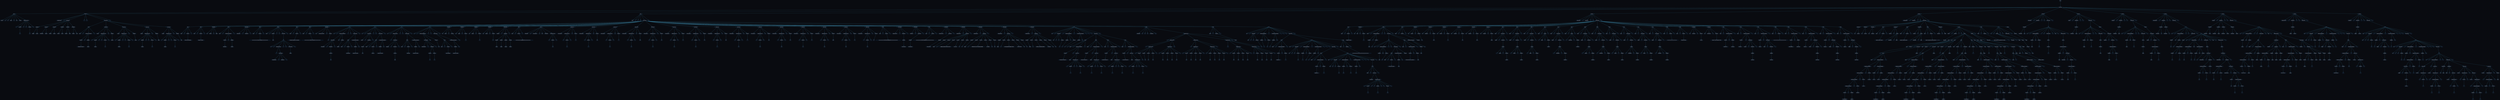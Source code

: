 digraph {
ranksep="2";
bgcolor = "#090B10";
edge[color="#56cdff"];
node [style="filled" fillcolor = "#0F111A" fontcolor = "white" color = "#007acc"];n0[label="Root"];
n1 [label = "Instructions"];
n0 -> n1;
n2 [label = "Array"];
n1 -> n2;
n3 [label = "STRING"];
n2 -> n3;
n4 [label = "[]"];
n2 -> n4;
n5 [label = "[]"];
n2 -> n5;
n6 [label = "clases"];
n2 -> n6;
n7 [label = "="];
n2 -> n7;
n8 [label = "new"];
n2 -> n8;
n9 [label = "STRING"];
n2 -> n9;
n10 [label = "Expressions Array"];
n2 -> n10;
n11 [label = "["];
n10 -> n11;
n12 [label = "Primitive"];
n10 -> n12;
n13 [label = "4"];
n12 -> n13;
n14 [label = "]"];
n10 -> n14;
n15 [label = "["];
n10 -> n15;
n16 [label = "Primitive"];
n10 -> n16;
n17 [label = "5"];
n16 -> n17;
n18 [label = "]"];
n10 -> n18;
n19 [label = "Function"];
n1 -> n19;
n20 [label = "agregaralumno"];
n19 -> n20;
n21 [label = "("];
n19 -> n21;
n22 [label = "Parameters"];
n19 -> n22;
n23 [label = "Parameter"];
n22 -> n23;
n24 [label = "ARRAY"];
n23 -> n24;
n25 [label = "arreglo"];
n23 -> n25;
n26 [label = "Parameter"];
n22 -> n26;
n27 [label = "INTEGGER"];
n26 -> n27;
n28 [label = "alumno"];
n26 -> n28;
n29 [label = "Parameter"];
n22 -> n29;
n30 [label = "STRING"];
n29 -> n30;
n31 [label = "nombre"];
n29 -> n31;
n32 [label = "Parameter"];
n22 -> n32;
n33 [label = "STRING"];
n32 -> n33;
n34 [label = "carnet"];
n32 -> n34;
n35 [label = "Parameter"];
n22 -> n35;
n36 [label = "STRING"];
n35 -> n36;
n37 [label = "edad"];
n35 -> n37;
n38 [label = "Parameter"];
n22 -> n38;
n39 [label = "STRING"];
n38 -> n39;
n40 [label = "nota"];
n38 -> n40;
n41 [label = ")"];
n19 -> n41;
n42 [label = "{"];
n19 -> n42;
n43 [label = "Instructions"];
n19 -> n43;
n44 [label = "Print"];
n43 -> n44;
n45 [label = "print"];
n44 -> n45;
n46 [label = "("];
n44 -> n46;
n47 [label = "Expression Arithmetic"];
n44 -> n47;
n48 [label = "Primitive"];
n47 -> n48;
n49 [label = "Agregando a alumno #"];
n48 -> n49;
n50 [label = "+"];
n47 -> n50;
n51 [label = "Identifier"];
n47 -> n51;
n52 [label = "alumno"];
n51 -> n52;
n53 [label = ")"];
n44 -> n53;
n54 [label = "Acces Array"];
n43 -> n54;
n55 [label = "arreglo"];
n54 -> n55;
n56 [label = "Expressions Array"];
n54 -> n56;
n57 [label = "["];
n56 -> n57;
n58 [label = "Identifier"];
n56 -> n58;
n59 [label = "alumno"];
n58 -> n59;
n60 [label = "]"];
n56 -> n60;
n61 [label = "["];
n56 -> n61;
n62 [label = "Primitive"];
n56 -> n62;
n63 [label = "0"];
n62 -> n63;
n64 [label = "]"];
n56 -> n64;
n65 [label = "="];
n54 -> n65;
n66 [label = "Identifier"];
n54 -> n66;
n67 [label = "nombre"];
n66 -> n67;
n68 [label = "Acces Array"];
n43 -> n68;
n69 [label = "arreglo"];
n68 -> n69;
n70 [label = "Expressions Array"];
n68 -> n70;
n71 [label = "["];
n70 -> n71;
n72 [label = "Identifier"];
n70 -> n72;
n73 [label = "alumno"];
n72 -> n73;
n74 [label = "]"];
n70 -> n74;
n75 [label = "["];
n70 -> n75;
n76 [label = "Primitive"];
n70 -> n76;
n77 [label = "2"];
n76 -> n77;
n78 [label = "]"];
n70 -> n78;
n79 [label = "="];
n68 -> n79;
n80 [label = "Identifier"];
n68 -> n80;
n81 [label = "carnet"];
n80 -> n81;
n82 [label = "Acces Array"];
n43 -> n82;
n83 [label = "arreglo"];
n82 -> n83;
n84 [label = "Expressions Array"];
n82 -> n84;
n85 [label = "["];
n84 -> n85;
n86 [label = "Identifier"];
n84 -> n86;
n87 [label = "alumno"];
n86 -> n87;
n88 [label = "]"];
n84 -> n88;
n89 [label = "["];
n84 -> n89;
n90 [label = "Primitive"];
n84 -> n90;
n91 [label = "3"];
n90 -> n91;
n92 [label = "]"];
n84 -> n92;
n93 [label = "="];
n82 -> n93;
n94 [label = "Identifier"];
n82 -> n94;
n95 [label = "edad"];
n94 -> n95;
n96 [label = "Acces Array"];
n43 -> n96;
n97 [label = "arreglo"];
n96 -> n97;
n98 [label = "Expressions Array"];
n96 -> n98;
n99 [label = "["];
n98 -> n99;
n100 [label = "Identifier"];
n98 -> n100;
n101 [label = "alumno"];
n100 -> n101;
n102 [label = "]"];
n98 -> n102;
n103 [label = "["];
n98 -> n103;
n104 [label = "Primitive"];
n98 -> n104;
n105 [label = "4"];
n104 -> n105;
n106 [label = "]"];
n98 -> n106;
n107 [label = "="];
n96 -> n107;
n108 [label = "Identifier"];
n96 -> n108;
n109 [label = "nota"];
n108 -> n109;
n110 [label = "}"];
n19 -> n110;
n111 [label = "Main"];
n1 -> n111;
n112 [label = "main"];
n111 -> n112;
n113 [label = "("];
n111 -> n113;
n114 [label = ")"];
n111 -> n114;
n115 [label = "{"];
n111 -> n115;
n116 [label = "Instructions"];
n111 -> n116;
n117 [label = "Print"];
n116 -> n117;
n118 [label = "print"];
n117 -> n118;
n119 [label = "("];
n117 -> n119;
n120 [label = "Primitive"];
n117 -> n120;
n121 [label = "INICIO DEL PROGRAMA"];
n120 -> n121;
n122 [label = ")"];
n117 -> n122;
n123 [label = "Print"];
n116 -> n123;
n124 [label = "print"];
n123 -> n124;
n125 [label = "("];
n123 -> n125;
n126 [label = "Primitive"];
n123 -> n126;
n127 [label = "Ingrese su nombre: "];
n126 -> n127;
n128 [label = ")"];
n123 -> n128;
n129 [label = "Declaration"];
n116 -> n129;
n130 [label = "var"];
n129 -> n130;
n131 [label = "nombre"];
n129 -> n131;
n132 [label = "="];
n129 -> n132;
n133 [label = "Read"];
n129 -> n133;
n134 [label = "Print"];
n116 -> n134;
n135 [label = "print"];
n134 -> n135;
n136 [label = "("];
n134 -> n136;
n137 [label = "Expression Arithmetic"];
n134 -> n137;
n138 [label = "Primitive"];
n137 -> n138;
n139 [label = "Bienvenido "];
n138 -> n139;
n140 [label = "+"];
n137 -> n140;
n141 [label = "Identifier"];
n137 -> n141;
n142 [label = "nombre"];
n141 -> n142;
n143 [label = ")"];
n134 -> n143;
n144 [label = "Call Function"];
n116 -> n144;
n145 [label = "casteosymas"];
n144 -> n145;
n146 [label = "("];
n144 -> n146;
n147 [label = "Parameters"];
n144 -> n147;
n148 [label = ")"];
n144 -> n148;
n149 [label = "Print"];
n116 -> n149;
n150 [label = "print"];
n149 -> n150;
n151 [label = "("];
n149 -> n151;
n152 [label = "Primitive"];
n149 -> n152;
n153 [label = "=============CALCULADORA=============="];
n152 -> n153;
n154 [label = ")"];
n149 -> n154;
n155 [label = "While"];
n116 -> n155;
n156 [label = "while"];
n155 -> n156;
n157 [label = "("];
n155 -> n157;
n158 [label = "Primitive"];
n155 -> n158;
n159 [label = "true"];
n158 -> n159;
n160 [label = ")"];
n155 -> n160;
n161 [label = "{"];
n155 -> n161;
n162 [label = "Instructions"];
n155 -> n162;
n163 [label = "If"];
n162 -> n163;
n164 [label = "if"];
n163 -> n164;
n165 [label = "("];
n163 -> n165;
n166 [label = "Expression Logic"];
n163 -> n166;
n167 [label = "!"];
n166 -> n167;
n168 [label = "Call Function"];
n166 -> n168;
n169 [label = "calculadoracali"];
n168 -> n169;
n170 [label = "("];
n168 -> n170;
n171 [label = "Parameters"];
n168 -> n171;
n172 [label = ")"];
n168 -> n172;
n173 [label = ")"];
n163 -> n173;
n174 [label = "{"];
n163 -> n174;
n175 [label = "If Instructions"];
n163 -> n175;
n176 [label = "Break"];
n175 -> n176;
n177 [label = "}"];
n163 -> n177;
n178 [label = "}"];
n155 -> n178;
n179 [label = "Print"];
n116 -> n179;
n180 [label = "print"];
n179 -> n180;
n181 [label = "("];
n179 -> n181;
n182 [label = "Primitive"];
n179 -> n182;
n183 [label = "Calculadora finalizada correctamente"];
n182 -> n183;
n184 [label = ")"];
n179 -> n184;
n185 [label = "Print"];
n116 -> n185;
n186 [label = "print"];
n185 -> n186;
n187 [label = "("];
n185 -> n187;
n188 [label = "Primitive"];
n185 -> n188;
n189 [label = "=============RECURSIVIDAD=============="];
n188 -> n189;
n190 [label = ")"];
n185 -> n190;
n191 [label = "Declaration"];
n116 -> n191;
n192 [label = "var"];
n191 -> n192;
n193 [label = "punteorecursividad"];
n191 -> n193;
n194 [label = "="];
n191 -> n194;
n195 [label = "Primitive"];
n191 -> n195;
n196 [label = "0"];
n195 -> n196;
n197 [label = "If"];
n116 -> n197;
n198 [label = "if"];
n197 -> n198;
n199 [label = "("];
n197 -> n199;
n200 [label = "Expression Relational"];
n197 -> n200;
n201 [label = "Call Function"];
n200 -> n201;
n202 [label = "factorialcali"];
n201 -> n202;
n203 [label = "("];
n201 -> n203;
n204 [label = "Parameters"];
n201 -> n204;
n205 [label = "Primitive"];
n204 -> n205;
n206 [label = "20"];
n205 -> n206;
n207 [label = ")"];
n201 -> n207;
n208 [label = "=="];
n200 -> n208;
n209 [label = "Primitive"];
n200 -> n209;
n210 [label = "362880"];
n209 -> n210;
n211 [label = ")"];
n197 -> n211;
n212 [label = "{"];
n197 -> n212;
n213 [label = "If Instructions"];
n197 -> n213;
n214 [label = "Print"];
n213 -> n214;
n215 [label = "print"];
n214 -> n215;
n216 [label = "("];
n214 -> n216;
n217 [label = "Primitive"];
n214 -> n217;
n218 [label = "Bien factorial"];
n217 -> n218;
n219 [label = ")"];
n214 -> n219;
n220 [label = "Incremento_Decremento"];
n213 -> n220;
n221 [label = "Identifier"];
n220 -> n221;
n222 [label = "punteorecursividad"];
n221 -> n222;
n223 [label = "++"];
n220 -> n223;
n224 [label = "}"];
n197 -> n224;
n225 [label = "If"];
n116 -> n225;
n226 [label = "if"];
n225 -> n226;
n227 [label = "("];
n225 -> n227;
n228 [label = "Call Function"];
n225 -> n228;
n229 [label = "parcali"];
n228 -> n229;
n230 [label = "("];
n228 -> n230;
n231 [label = "Parameters"];
n228 -> n231;
n232 [label = "Primitive"];
n231 -> n232;
n233 [label = "202"];
n232 -> n233;
n234 [label = ")"];
n228 -> n234;
n235 [label = ")"];
n225 -> n235;
n236 [label = "{"];
n225 -> n236;
n237 [label = "If Instructions"];
n225 -> n237;
n238 [label = "Print"];
n237 -> n238;
n239 [label = "print"];
n238 -> n239;
n240 [label = "("];
n238 -> n240;
n241 [label = "Primitive"];
n238 -> n241;
n242 [label = "Bien par"];
n241 -> n242;
n243 [label = ")"];
n238 -> n243;
n244 [label = "Incremento_Decremento"];
n237 -> n244;
n245 [label = "Identifier"];
n244 -> n245;
n246 [label = "punteorecursividad"];
n245 -> n246;
n247 [label = "++"];
n244 -> n247;
n248 [label = "}"];
n225 -> n248;
n249 [label = "If"];
n116 -> n249;
n250 [label = "if"];
n249 -> n250;
n251 [label = "("];
n249 -> n251;
n252 [label = "Expression Logic"];
n249 -> n252;
n253 [label = "!"];
n252 -> n253;
n254 [label = "Call Function"];
n252 -> n254;
n255 [label = "imparcali"];
n254 -> n255;
n256 [label = "("];
n254 -> n256;
n257 [label = "Parameters"];
n254 -> n257;
n258 [label = "Primitive"];
n257 -> n258;
n259 [label = "202"];
n258 -> n259;
n260 [label = ")"];
n254 -> n260;
n261 [label = ")"];
n249 -> n261;
n262 [label = "{"];
n249 -> n262;
n263 [label = "If Instructions"];
n249 -> n263;
n264 [label = "Print"];
n263 -> n264;
n265 [label = "print"];
n264 -> n265;
n266 [label = "("];
n264 -> n266;
n267 [label = "Primitive"];
n264 -> n267;
n268 [label = "Bien impar"];
n267 -> n268;
n269 [label = ")"];
n264 -> n269;
n270 [label = "Incremento_Decremento"];
n263 -> n270;
n271 [label = "Identifier"];
n270 -> n271;
n272 [label = "punteorecursividad"];
n271 -> n272;
n273 [label = "++"];
n270 -> n273;
n274 [label = "}"];
n249 -> n274;
n275 [label = "If"];
n116 -> n275;
n276 [label = "if"];
n275 -> n276;
n277 [label = "("];
n275 -> n277;
n278 [label = "Expression Relational"];
n275 -> n278;
n279 [label = "Call Function"];
n278 -> n279;
n280 [label = "ackermanncali"];
n279 -> n280;
n281 [label = "("];
n279 -> n281;
n282 [label = "Parameters"];
n279 -> n282;
n283 [label = "Primitive"];
n282 -> n283;
n284 [label = "3"];
n283 -> n284;
n285 [label = "Primitive"];
n282 -> n285;
n286 [label = "4"];
n285 -> n286;
n287 [label = ")"];
n279 -> n287;
n288 [label = "=="];
n278 -> n288;
n289 [label = "Primitive"];
n278 -> n289;
n290 [label = "125"];
n289 -> n290;
n291 [label = ")"];
n275 -> n291;
n292 [label = "{"];
n275 -> n292;
n293 [label = "If Instructions"];
n275 -> n293;
n294 [label = "Print"];
n293 -> n294;
n295 [label = "print"];
n294 -> n295;
n296 [label = "("];
n294 -> n296;
n297 [label = "Primitive"];
n294 -> n297;
n298 [label = "Bien ackermann"];
n297 -> n298;
n299 [label = ")"];
n294 -> n299;
n300 [label = "Incremento_Decremento"];
n293 -> n300;
n301 [label = "Identifier"];
n300 -> n301;
n302 [label = "punteorecursividad"];
n301 -> n302;
n303 [label = "++"];
n300 -> n303;
n304 [label = "}"];
n275 -> n304;
n305 [label = "Declaration"];
n116 -> n305;
n306 [label = "var"];
n305 -> n306;
n307 [label = "discos"];
n305 -> n307;
n308 [label = "="];
n305 -> n308;
n309 [label = "Primitive"];
n305 -> n309;
n310 [label = "3"];
n309 -> n310;
n311 [label = "Declaration"];
n116 -> n311;
n312 [label = "var"];
n311 -> n312;
n313 [label = "origen"];
n311 -> n313;
n314 [label = "="];
n311 -> n314;
n315 [label = "Primitive"];
n311 -> n315;
n316 [label = "1"];
n315 -> n316;
n317 [label = "Declaration"];
n116 -> n317;
n318 [label = "var"];
n317 -> n318;
n319 [label = "auxiliar"];
n317 -> n319;
n320 [label = "="];
n317 -> n320;
n321 [label = "Primitive"];
n317 -> n321;
n322 [label = "2"];
n321 -> n322;
n323 [label = "Declaration"];
n116 -> n323;
n324 [label = "var"];
n323 -> n324;
n325 [label = "destino"];
n323 -> n325;
n326 [label = "="];
n323 -> n326;
n327 [label = "Primitive"];
n323 -> n327;
n328 [label = "3"];
n327 -> n328;
n329 [label = "Call Function"];
n116 -> n329;
n330 [label = "hanoicali"];
n329 -> n330;
n331 [label = "("];
n329 -> n331;
n332 [label = "Parameters"];
n329 -> n332;
n333 [label = "Identifier"];
n332 -> n333;
n334 [label = "discos"];
n333 -> n334;
n335 [label = "Identifier"];
n332 -> n335;
n336 [label = "origen"];
n335 -> n336;
n337 [label = "Identifier"];
n332 -> n337;
n338 [label = "auxiliar"];
n337 -> n338;
n339 [label = "Identifier"];
n332 -> n339;
n340 [label = "destino"];
n339 -> n340;
n341 [label = ")"];
n329 -> n341;
n342 [label = "Print"];
n116 -> n342;
n343 [label = "print"];
n342 -> n343;
n344 [label = "("];
n342 -> n344;
n345 [label = "Primitive"];
n342 -> n345;
n346 [label = "=============ARREGLOS=============="];
n345 -> n346;
n347 [label = ")"];
n342 -> n347;
n348 [label = "Array"];
n116 -> n348;
n349 [label = "INTEGGER"];
n348 -> n349;
n350 [label = "[]"];
n348 -> n350;
n351 [label = "vectornumeros"];
n348 -> n351;
n352 [label = "="];
n348 -> n352;
n353 [label = "new"];
n348 -> n353;
n354 [label = "INTEGGER"];
n348 -> n354;
n355 [label = "Expressions Array"];
n348 -> n355;
n356 [label = "["];
n355 -> n356;
n357 [label = "Primitive"];
n355 -> n357;
n358 [label = "15"];
n357 -> n358;
n359 [label = "]"];
n355 -> n359;
n360 [label = "Acces Array"];
n116 -> n360;
n361 [label = "vectornumeros"];
n360 -> n361;
n362 [label = "Expressions Array"];
n360 -> n362;
n363 [label = "["];
n362 -> n363;
n364 [label = "Primitive"];
n362 -> n364;
n365 [label = "0"];
n364 -> n365;
n366 [label = "]"];
n362 -> n366;
n367 [label = "="];
n360 -> n367;
n368 [label = "Primitive"];
n360 -> n368;
n369 [label = "2"];
n368 -> n369;
n370 [label = "Acces Array"];
n116 -> n370;
n371 [label = "vectornumeros"];
n370 -> n371;
n372 [label = "Expressions Array"];
n370 -> n372;
n373 [label = "["];
n372 -> n373;
n374 [label = "Primitive"];
n372 -> n374;
n375 [label = "1"];
n374 -> n375;
n376 [label = "]"];
n372 -> n376;
n377 [label = "="];
n370 -> n377;
n378 [label = "Primitive"];
n370 -> n378;
n379 [label = "26"];
n378 -> n379;
n380 [label = "Acces Array"];
n116 -> n380;
n381 [label = "vectornumeros"];
n380 -> n381;
n382 [label = "Expressions Array"];
n380 -> n382;
n383 [label = "["];
n382 -> n383;
n384 [label = "Primitive"];
n382 -> n384;
n385 [label = "2"];
n384 -> n385;
n386 [label = "]"];
n382 -> n386;
n387 [label = "="];
n380 -> n387;
n388 [label = "Primitive"];
n380 -> n388;
n389 [label = "1"];
n388 -> n389;
n390 [label = "Acces Array"];
n116 -> n390;
n391 [label = "vectornumeros"];
n390 -> n391;
n392 [label = "Expressions Array"];
n390 -> n392;
n393 [label = "["];
n392 -> n393;
n394 [label = "Primitive"];
n392 -> n394;
n395 [label = "3"];
n394 -> n395;
n396 [label = "]"];
n392 -> n396;
n397 [label = "="];
n390 -> n397;
n398 [label = "Primitive"];
n390 -> n398;
n399 [label = "135"];
n398 -> n399;
n400 [label = "Acces Array"];
n116 -> n400;
n401 [label = "vectornumeros"];
n400 -> n401;
n402 [label = "Expressions Array"];
n400 -> n402;
n403 [label = "["];
n402 -> n403;
n404 [label = "Primitive"];
n402 -> n404;
n405 [label = "4"];
n404 -> n405;
n406 [label = "]"];
n402 -> n406;
n407 [label = "="];
n400 -> n407;
n408 [label = "Primitive"];
n400 -> n408;
n409 [label = "15"];
n408 -> n409;
n410 [label = "Acces Array"];
n116 -> n410;
n411 [label = "vectornumeros"];
n410 -> n411;
n412 [label = "Expressions Array"];
n410 -> n412;
n413 [label = "["];
n412 -> n413;
n414 [label = "Primitive"];
n412 -> n414;
n415 [label = "5"];
n414 -> n415;
n416 [label = "]"];
n412 -> n416;
n417 [label = "="];
n410 -> n417;
n418 [label = "Primitive"];
n410 -> n418;
n419 [label = "0"];
n418 -> n419;
n420 [label = "Acces Array"];
n116 -> n420;
n421 [label = "vectornumeros"];
n420 -> n421;
n422 [label = "Expressions Array"];
n420 -> n422;
n423 [label = "["];
n422 -> n423;
n424 [label = "Primitive"];
n422 -> n424;
n425 [label = "6"];
n424 -> n425;
n426 [label = "]"];
n422 -> n426;
n427 [label = "="];
n420 -> n427;
n428 [label = "Primitive"];
n420 -> n428;
n429 [label = "76"];
n428 -> n429;
n430 [label = "Acces Array"];
n116 -> n430;
n431 [label = "vectornumeros"];
n430 -> n431;
n432 [label = "Expressions Array"];
n430 -> n432;
n433 [label = "["];
n432 -> n433;
n434 [label = "Primitive"];
n432 -> n434;
n435 [label = "7"];
n434 -> n435;
n436 [label = "]"];
n432 -> n436;
n437 [label = "="];
n430 -> n437;
n438 [label = "Primitive"];
n430 -> n438;
n439 [label = "84"];
n438 -> n439;
n440 [label = "Acces Array"];
n116 -> n440;
n441 [label = "vectornumeros"];
n440 -> n441;
n442 [label = "Expressions Array"];
n440 -> n442;
n443 [label = "["];
n442 -> n443;
n444 [label = "Primitive"];
n442 -> n444;
n445 [label = "8"];
n444 -> n445;
n446 [label = "]"];
n442 -> n446;
n447 [label = "="];
n440 -> n447;
n448 [label = "Primitive"];
n440 -> n448;
n449 [label = "7"];
n448 -> n449;
n450 [label = "Acces Array"];
n116 -> n450;
n451 [label = "vectornumeros"];
n450 -> n451;
n452 [label = "Expressions Array"];
n450 -> n452;
n453 [label = "["];
n452 -> n453;
n454 [label = "Primitive"];
n452 -> n454;
n455 [label = "9"];
n454 -> n455;
n456 [label = "]"];
n452 -> n456;
n457 [label = "="];
n450 -> n457;
n458 [label = "Primitive"];
n450 -> n458;
n459 [label = "44"];
n458 -> n459;
n460 [label = "Acces Array"];
n116 -> n460;
n461 [label = "vectornumeros"];
n460 -> n461;
n462 [label = "Expressions Array"];
n460 -> n462;
n463 [label = "["];
n462 -> n463;
n464 [label = "Primitive"];
n462 -> n464;
n465 [label = "10"];
n464 -> n465;
n466 [label = "]"];
n462 -> n466;
n467 [label = "="];
n460 -> n467;
n468 [label = "Primitive"];
n460 -> n468;
n469 [label = "51"];
n468 -> n469;
n470 [label = "Acces Array"];
n116 -> n470;
n471 [label = "vectornumeros"];
n470 -> n471;
n472 [label = "Expressions Array"];
n470 -> n472;
n473 [label = "["];
n472 -> n473;
n474 [label = "Primitive"];
n472 -> n474;
n475 [label = "11"];
n474 -> n475;
n476 [label = "]"];
n472 -> n476;
n477 [label = "="];
n470 -> n477;
n478 [label = "Primitive"];
n470 -> n478;
n479 [label = "9"];
n478 -> n479;
n480 [label = "Acces Array"];
n116 -> n480;
n481 [label = "vectornumeros"];
n480 -> n481;
n482 [label = "Expressions Array"];
n480 -> n482;
n483 [label = "["];
n482 -> n483;
n484 [label = "Primitive"];
n482 -> n484;
n485 [label = "12"];
n484 -> n485;
n486 [label = "]"];
n482 -> n486;
n487 [label = "="];
n480 -> n487;
n488 [label = "Primitive"];
n480 -> n488;
n489 [label = "945"];
n488 -> n489;
n490 [label = "Acces Array"];
n116 -> n490;
n491 [label = "vectornumeros"];
n490 -> n491;
n492 [label = "Expressions Array"];
n490 -> n492;
n493 [label = "["];
n492 -> n493;
n494 [label = "Primitive"];
n492 -> n494;
n495 [label = "13"];
n494 -> n495;
n496 [label = "]"];
n492 -> n496;
n497 [label = "="];
n490 -> n497;
n498 [label = "Primitive"];
n490 -> n498;
n499 [label = "9"];
n498 -> n499;
n500 [label = "Acces Array"];
n116 -> n500;
n501 [label = "vectornumeros"];
n500 -> n501;
n502 [label = "Expressions Array"];
n500 -> n502;
n503 [label = "["];
n502 -> n503;
n504 [label = "Primitive"];
n502 -> n504;
n505 [label = "14"];
n504 -> n505;
n506 [label = "]"];
n502 -> n506;
n507 [label = "="];
n500 -> n507;
n508 [label = "Primitive"];
n500 -> n508;
n509 [label = "73"];
n508 -> n509;
n510 [label = "Print"];
n116 -> n510;
n511 [label = "print"];
n510 -> n511;
n512 [label = "("];
n510 -> n512;
n513 [label = "Primitive"];
n510 -> n513;
n514 [label = "============VECTOR DESORDENADO================"];
n513 -> n514;
n515 [label = ")"];
n510 -> n515;
n516 [label = "Call Function"];
n116 -> n516;
n517 [label = "imprimirvector1"];
n516 -> n517;
n518 [label = "("];
n516 -> n518;
n519 [label = "Parameters"];
n516 -> n519;
n520 [label = "Identifier"];
n519 -> n520;
n521 [label = "vectornumeros"];
n520 -> n521;
n522 [label = ")"];
n516 -> n522;
n523 [label = "Call Function"];
n116 -> n523;
n524 [label = "bubblesort"];
n523 -> n524;
n525 [label = "("];
n523 -> n525;
n526 [label = "Parameters"];
n523 -> n526;
n527 [label = "Identifier"];
n526 -> n527;
n528 [label = "vectornumeros"];
n527 -> n528;
n529 [label = ")"];
n523 -> n529;
n530 [label = "Print"];
n116 -> n530;
n531 [label = "print"];
n530 -> n531;
n532 [label = "("];
n530 -> n532;
n533 [label = "Primitive"];
n530 -> n533;
n534 [label = "============VECTOR ORDENADO================"];
n533 -> n534;
n535 [label = ")"];
n530 -> n535;
n536 [label = "Call Function"];
n116 -> n536;
n537 [label = "imprimirvector1"];
n536 -> n537;
n538 [label = "("];
n536 -> n538;
n539 [label = "Parameters"];
n536 -> n539;
n540 [label = "Identifier"];
n539 -> n540;
n541 [label = "vectornumeros"];
n540 -> n541;
n542 [label = ")"];
n536 -> n542;
n543 [label = "Call Function"];
n116 -> n543;
n544 [label = "agregaralumno"];
n543 -> n544;
n545 [label = "("];
n543 -> n545;
n546 [label = "Parameters"];
n543 -> n546;
n547 [label = "Identifier"];
n546 -> n547;
n548 [label = "clases"];
n547 -> n548;
n549 [label = "Primitive"];
n546 -> n549;
n550 [label = "0"];
n549 -> n550;
n551 [label = "Primitive"];
n546 -> n551;
n552 [label = "GABRIEL ORLANDO AJSIVINAC XICAY"];
n551 -> n552;
n553 [label = "Primitive"];
n546 -> n553;
n554 [label = "201213010"];
n553 -> n554;
n555 [label = "Primitive"];
n546 -> n555;
n556 [label = "22"];
n555 -> n556;
n557 [label = "Primitive"];
n546 -> n557;
n558 [label = "73"];
n557 -> n558;
n559 [label = ")"];
n543 -> n559;
n560 [label = "Call Function"];
n116 -> n560;
n561 [label = "agregaralumno"];
n560 -> n561;
n562 [label = "("];
n560 -> n562;
n563 [label = "Parameters"];
n560 -> n563;
n564 [label = "Identifier"];
n563 -> n564;
n565 [label = "clases"];
n564 -> n565;
n566 [label = "Primitive"];
n563 -> n566;
n567 [label = "1"];
n566 -> n567;
n568 [label = "Primitive"];
n563 -> n568;
n569 [label = "FERNANDO AUGUSTO ARMIRA RAMÍREZ"];
n568 -> n569;
n570 [label = "Primitive"];
n563 -> n570;
n571 [label = "201503961"];
n570 -> n571;
n572 [label = "Primitive"];
n563 -> n572;
n573 [label = "19"];
n572 -> n573;
n574 [label = "Primitive"];
n563 -> n574;
n575 [label = "100"];
n574 -> n575;
n576 [label = ")"];
n560 -> n576;
n577 [label = "Call Function"];
n116 -> n577;
n578 [label = "agregaralumno"];
n577 -> n578;
n579 [label = "("];
n577 -> n579;
n580 [label = "Parameters"];
n577 -> n580;
n581 [label = "Identifier"];
n580 -> n581;
n582 [label = "clases"];
n581 -> n582;
n583 [label = "Primitive"];
n580 -> n583;
n584 [label = "2"];
n583 -> n584;
n585 [label = "Primitive"];
n580 -> n585;
n586 [label = "JOSÉ ALEJANDRO BARRIOS RODAS"];
n585 -> n586;
n587 [label = "Primitive"];
n580 -> n587;
n588 [label = "3149675670901"];
n587 -> n588;
n589 [label = "Primitive"];
n580 -> n589;
n590 [label = "25"];
n589 -> n590;
n591 [label = "Primitive"];
n580 -> n591;
n592 [label = "74"];
n591 -> n592;
n593 [label = ")"];
n577 -> n593;
n594 [label = "Call Function"];
n116 -> n594;
n595 [label = "agregaralumno"];
n594 -> n595;
n596 [label = "("];
n594 -> n596;
n597 [label = "Parameters"];
n594 -> n597;
n598 [label = "Identifier"];
n597 -> n598;
n599 [label = "clases"];
n598 -> n599;
n600 [label = "Primitive"];
n597 -> n600;
n601 [label = "3"];
n600 -> n601;
n602 [label = "Primitive"];
n597 -> n602;
n603 [label = "JORGE LUIS ARGUETA RIVERA"];
n602 -> n603;
n604 [label = "Primitive"];
n597 -> n604;
n605 [label = "201404334"];
n604 -> n605;
n606 [label = "Primitive"];
n597 -> n606;
n607 [label = "24"];
n606 -> n607;
n608 [label = "Primitive"];
n597 -> n608;
n609 [label = "97"];
n608 -> n609;
n610 [label = ")"];
n594 -> n610;
n611 [label = "For"];
n116 -> n611;
n612 [label = "for"];
n611 -> n612;
n613 [label = "("];
n611 -> n613;
n614 [label = "Declaration"];
n611 -> n614;
n615 [label = "var"];
n614 -> n615;
n616 [label = "j"];
n614 -> n616;
n617 [label = "="];
n614 -> n617;
n618 [label = "Primitive"];
n614 -> n618;
n619 [label = "0"];
n618 -> n619;
n620 [label = ";"];
n611 -> n620;
n621 [label = "Expression Relational"];
n611 -> n621;
n622 [label = "Identifier"];
n621 -> n622;
n623 [label = "j"];
n622 -> n623;
n624 [label = "<"];
n621 -> n624;
n625 [label = "Primitive"];
n621 -> n625;
n626 [label = "4"];
n625 -> n626;
n627 [label = ";"];
n611 -> n627;
n628 [label = "Incremento_Decremento"];
n611 -> n628;
n629 [label = "Identifier"];
n628 -> n629;
n630 [label = "j"];
n629 -> n630;
n631 [label = "++"];
n628 -> n631;
n632 [label = ";"];
n611 -> n632;
n633 [label = ")"];
n611 -> n633;
n634 [label = "{"];
n611 -> n634;
n635 [label = "Instructions"];
n611 -> n635;
n636 [label = "Print"];
n635 -> n636;
n637 [label = "print"];
n636 -> n637;
n638 [label = "("];
n636 -> n638;
n639 [label = "Expression Arithmetic"];
n636 -> n639;
n640 [label = "Primitive"];
n639 -> n640;
n641 [label = "El nombre del alumno es: "];
n640 -> n641;
n642 [label = "+"];
n639 -> n642;
n643 [label = "Acces Array"];
n639 -> n643;
n644 [label = "clases"];
n643 -> n644;
n645 [label = "Expressions Array"];
n643 -> n645;
n646 [label = "["];
n645 -> n646;
n647 [label = "Identifier"];
n645 -> n647;
n648 [label = "j"];
n647 -> n648;
n649 [label = "]"];
n645 -> n649;
n650 [label = "["];
n645 -> n650;
n651 [label = "Primitive"];
n645 -> n651;
n652 [label = "0"];
n651 -> n652;
n653 [label = "]"];
n645 -> n653;
n654 [label = ")"];
n636 -> n654;
n655 [label = "Print"];
n635 -> n655;
n656 [label = "print"];
n655 -> n656;
n657 [label = "("];
n655 -> n657;
n658 [label = "Expression Arithmetic"];
n655 -> n658;
n659 [label = "Primitive"];
n658 -> n659;
n660 [label = "El carnet del alumno es: "];
n659 -> n660;
n661 [label = "+"];
n658 -> n661;
n662 [label = "Acces Array"];
n658 -> n662;
n663 [label = "clases"];
n662 -> n663;
n664 [label = "Expressions Array"];
n662 -> n664;
n665 [label = "["];
n664 -> n665;
n666 [label = "Identifier"];
n664 -> n666;
n667 [label = "j"];
n666 -> n667;
n668 [label = "]"];
n664 -> n668;
n669 [label = "["];
n664 -> n669;
n670 [label = "Primitive"];
n664 -> n670;
n671 [label = "2"];
n670 -> n671;
n672 [label = "]"];
n664 -> n672;
n673 [label = ")"];
n655 -> n673;
n674 [label = "Print"];
n635 -> n674;
n675 [label = "print"];
n674 -> n675;
n676 [label = "("];
n674 -> n676;
n677 [label = "Expression Arithmetic"];
n674 -> n677;
n678 [label = "Primitive"];
n677 -> n678;
n679 [label = "La edad del alumno es: "];
n678 -> n679;
n680 [label = "+"];
n677 -> n680;
n681 [label = "Acces Array"];
n677 -> n681;
n682 [label = "clases"];
n681 -> n682;
n683 [label = "Expressions Array"];
n681 -> n683;
n684 [label = "["];
n683 -> n684;
n685 [label = "Identifier"];
n683 -> n685;
n686 [label = "j"];
n685 -> n686;
n687 [label = "]"];
n683 -> n687;
n688 [label = "["];
n683 -> n688;
n689 [label = "Primitive"];
n683 -> n689;
n690 [label = "3"];
n689 -> n690;
n691 [label = "]"];
n683 -> n691;
n692 [label = ")"];
n674 -> n692;
n693 [label = "Print"];
n635 -> n693;
n694 [label = "print"];
n693 -> n694;
n695 [label = "("];
n693 -> n695;
n696 [label = "Expression Arithmetic"];
n693 -> n696;
n697 [label = "Primitive"];
n696 -> n697;
n698 [label = "La nota del alumno es: "];
n697 -> n698;
n699 [label = "+"];
n696 -> n699;
n700 [label = "Acces Array"];
n696 -> n700;
n701 [label = "clases"];
n700 -> n701;
n702 [label = "Expressions Array"];
n700 -> n702;
n703 [label = "["];
n702 -> n703;
n704 [label = "Identifier"];
n702 -> n704;
n705 [label = "j"];
n704 -> n705;
n706 [label = "]"];
n702 -> n706;
n707 [label = "["];
n702 -> n707;
n708 [label = "Primitive"];
n702 -> n708;
n709 [label = "4"];
n708 -> n709;
n710 [label = "]"];
n702 -> n710;
n711 [label = ")"];
n693 -> n711;
n712 [label = "}"];
n611 -> n712;
n713 [label = "Array"];
n116 -> n713;
n714 [label = "INTEGGER"];
n713 -> n714;
n715 [label = "[]"];
n713 -> n715;
n716 [label = "[]"];
n713 -> n716;
n717 [label = "[]"];
n713 -> n717;
n718 [label = "arreglocubo"];
n713 -> n718;
n719 [label = "="];
n713 -> n719;
n720 [label = "Expression List"];
n713 -> n720;
n721 [label = "{"];
n720 -> n721;
n722 [label = "Expression List"];
n720 -> n722;
n723 [label = "{"];
n722 -> n723;
n724 [label = "Expression List"];
n722 -> n724;
n725 [label = "{"];
n724 -> n725;
n726 [label = "Primitive"];
n724 -> n726;
n727 [label = "5"];
n726 -> n727;
n728 [label = "Primitive"];
n724 -> n728;
n729 [label = "10"];
n728 -> n729;
n730 [label = "Primitive"];
n724 -> n730;
n731 [label = "15"];
n730 -> n731;
n732 [label = "Primitive"];
n724 -> n732;
n733 [label = "20"];
n732 -> n733;
n734 [label = "}"];
n724 -> n734;
n735 [label = "Expression List"];
n722 -> n735;
n736 [label = "{"];
n735 -> n736;
n737 [label = "Primitive"];
n735 -> n737;
n738 [label = "25"];
n737 -> n738;
n739 [label = "Primitive"];
n735 -> n739;
n740 [label = "30"];
n739 -> n740;
n741 [label = "Primitive"];
n735 -> n741;
n742 [label = "35"];
n741 -> n742;
n743 [label = "Primitive"];
n735 -> n743;
n744 [label = "40"];
n743 -> n744;
n745 [label = "}"];
n735 -> n745;
n746 [label = "}"];
n722 -> n746;
n747 [label = "Expression List"];
n720 -> n747;
n748 [label = "{"];
n747 -> n748;
n749 [label = "Expression List"];
n747 -> n749;
n750 [label = "{"];
n749 -> n750;
n751 [label = "Primitive"];
n749 -> n751;
n752 [label = "45"];
n751 -> n752;
n753 [label = "Primitive"];
n749 -> n753;
n754 [label = "50"];
n753 -> n754;
n755 [label = "Primitive"];
n749 -> n755;
n756 [label = "55"];
n755 -> n756;
n757 [label = "Primitive"];
n749 -> n757;
n758 [label = "60"];
n757 -> n758;
n759 [label = "}"];
n749 -> n759;
n760 [label = "Expression List"];
n747 -> n760;
n761 [label = "{"];
n760 -> n761;
n762 [label = "Primitive"];
n760 -> n762;
n763 [label = "65"];
n762 -> n763;
n764 [label = "Primitive"];
n760 -> n764;
n765 [label = "70"];
n764 -> n765;
n766 [label = "Primitive"];
n760 -> n766;
n767 [label = "75"];
n766 -> n767;
n768 [label = "Primitive"];
n760 -> n768;
n769 [label = "80"];
n768 -> n769;
n770 [label = "}"];
n760 -> n770;
n771 [label = "}"];
n747 -> n771;
n772 [label = "Expression List"];
n720 -> n772;
n773 [label = "{"];
n772 -> n773;
n774 [label = "Expression List"];
n772 -> n774;
n775 [label = "{"];
n774 -> n775;
n776 [label = "Primitive"];
n774 -> n776;
n777 [label = "85"];
n776 -> n777;
n778 [label = "Primitive"];
n774 -> n778;
n779 [label = "90"];
n778 -> n779;
n780 [label = "Primitive"];
n774 -> n780;
n781 [label = "95"];
n780 -> n781;
n782 [label = "Primitive"];
n774 -> n782;
n783 [label = "100"];
n782 -> n783;
n784 [label = "}"];
n774 -> n784;
n785 [label = "Expression List"];
n772 -> n785;
n786 [label = "{"];
n785 -> n786;
n787 [label = "Primitive"];
n785 -> n787;
n788 [label = "105"];
n787 -> n788;
n789 [label = "Primitive"];
n785 -> n789;
n790 [label = "110"];
n789 -> n790;
n791 [label = "Primitive"];
n785 -> n791;
n792 [label = "115"];
n791 -> n792;
n793 [label = "Primitive"];
n785 -> n793;
n794 [label = "120"];
n793 -> n794;
n795 [label = "}"];
n785 -> n795;
n796 [label = "}"];
n772 -> n796;
n797 [label = "}"];
n720 -> n797;
n798 [label = "Print"];
n116 -> n798;
n799 [label = "print"];
n798 -> n799;
n800 [label = "("];
n798 -> n800;
n801 [label = "Primitive"];
n798 -> n801;
n802 [label = "CUBO"];
n801 -> n802;
n803 [label = ")"];
n798 -> n803;
n804 [label = "For"];
n116 -> n804;
n805 [label = "for"];
n804 -> n805;
n806 [label = "("];
n804 -> n806;
n807 [label = "Declaration"];
n804 -> n807;
n808 [label = "var"];
n807 -> n808;
n809 [label = "i"];
n807 -> n809;
n810 [label = "="];
n807 -> n810;
n811 [label = "Primitive"];
n807 -> n811;
n812 [label = "0"];
n811 -> n812;
n813 [label = ";"];
n804 -> n813;
n814 [label = "Expression Relational"];
n804 -> n814;
n815 [label = "Identifier"];
n814 -> n815;
n816 [label = "i"];
n815 -> n816;
n817 [label = "<"];
n814 -> n817;
n818 [label = "Primitive"];
n814 -> n818;
n819 [label = "3"];
n818 -> n819;
n820 [label = ";"];
n804 -> n820;
n821 [label = "Incremento_Decremento"];
n804 -> n821;
n822 [label = "Identifier"];
n821 -> n822;
n823 [label = "i"];
n822 -> n823;
n824 [label = "++"];
n821 -> n824;
n825 [label = ";"];
n804 -> n825;
n826 [label = ")"];
n804 -> n826;
n827 [label = "{"];
n804 -> n827;
n828 [label = "Instructions"];
n804 -> n828;
n829 [label = "Print"];
n828 -> n829;
n830 [label = "print"];
n829 -> n830;
n831 [label = "("];
n829 -> n831;
n832 [label = "Expression Arithmetic"];
n829 -> n832;
n833 [label = "Primitive"];
n832 -> n833;
n834 [label = "Dimension i = "];
n833 -> n834;
n835 [label = "+"];
n832 -> n835;
n836 [label = "Identifier"];
n832 -> n836;
n837 [label = "i"];
n836 -> n837;
n838 [label = ")"];
n829 -> n838;
n839 [label = "For"];
n828 -> n839;
n840 [label = "for"];
n839 -> n840;
n841 [label = "("];
n839 -> n841;
n842 [label = "Declaration"];
n839 -> n842;
n843 [label = "var"];
n842 -> n843;
n844 [label = "j"];
n842 -> n844;
n845 [label = "="];
n842 -> n845;
n846 [label = "Primitive"];
n842 -> n846;
n847 [label = "0"];
n846 -> n847;
n848 [label = ";"];
n839 -> n848;
n849 [label = "Expression Relational"];
n839 -> n849;
n850 [label = "Identifier"];
n849 -> n850;
n851 [label = "j"];
n850 -> n851;
n852 [label = "<"];
n849 -> n852;
n853 [label = "Primitive"];
n849 -> n853;
n854 [label = "2"];
n853 -> n854;
n855 [label = ";"];
n839 -> n855;
n856 [label = "Incremento_Decremento"];
n839 -> n856;
n857 [label = "Identifier"];
n856 -> n857;
n858 [label = "j"];
n857 -> n858;
n859 [label = "++"];
n856 -> n859;
n860 [label = ";"];
n839 -> n860;
n861 [label = ")"];
n839 -> n861;
n862 [label = "{"];
n839 -> n862;
n863 [label = "Instructions"];
n839 -> n863;
n864 [label = "Print"];
n863 -> n864;
n865 [label = "print"];
n864 -> n865;
n866 [label = "("];
n864 -> n866;
n867 [label = "Expression Arithmetic"];
n864 -> n867;
n868 [label = "Primitive"];
n867 -> n868;
n869 [label = "Dimension j = "];
n868 -> n869;
n870 [label = "+"];
n867 -> n870;
n871 [label = "Identifier"];
n867 -> n871;
n872 [label = "j"];
n871 -> n872;
n873 [label = ")"];
n864 -> n873;
n874 [label = "For"];
n863 -> n874;
n875 [label = "for"];
n874 -> n875;
n876 [label = "("];
n874 -> n876;
n877 [label = "Declaration"];
n874 -> n877;
n878 [label = "var"];
n877 -> n878;
n879 [label = "k"];
n877 -> n879;
n880 [label = "="];
n877 -> n880;
n881 [label = "Primitive"];
n877 -> n881;
n882 [label = "0"];
n881 -> n882;
n883 [label = ";"];
n874 -> n883;
n884 [label = "Expression Relational"];
n874 -> n884;
n885 [label = "Identifier"];
n884 -> n885;
n886 [label = "k"];
n885 -> n886;
n887 [label = "<"];
n884 -> n887;
n888 [label = "Primitive"];
n884 -> n888;
n889 [label = "4"];
n888 -> n889;
n890 [label = ";"];
n874 -> n890;
n891 [label = "Incremento_Decremento"];
n874 -> n891;
n892 [label = "Identifier"];
n891 -> n892;
n893 [label = "k"];
n892 -> n893;
n894 [label = "++"];
n891 -> n894;
n895 [label = ";"];
n874 -> n895;
n896 [label = ")"];
n874 -> n896;
n897 [label = "{"];
n874 -> n897;
n898 [label = "Instructions"];
n874 -> n898;
n899 [label = "Print"];
n898 -> n899;
n900 [label = "print"];
n899 -> n900;
n901 [label = "("];
n899 -> n901;
n902 [label = "Acces Array"];
n899 -> n902;
n903 [label = "arreglocubo"];
n902 -> n903;
n904 [label = "Expressions Array"];
n902 -> n904;
n905 [label = "["];
n904 -> n905;
n906 [label = "Identifier"];
n904 -> n906;
n907 [label = "i"];
n906 -> n907;
n908 [label = "]"];
n904 -> n908;
n909 [label = "["];
n904 -> n909;
n910 [label = "Identifier"];
n904 -> n910;
n911 [label = "j"];
n910 -> n911;
n912 [label = "]"];
n904 -> n912;
n913 [label = "["];
n904 -> n913;
n914 [label = "Identifier"];
n904 -> n914;
n915 [label = "k"];
n914 -> n915;
n916 [label = "]"];
n904 -> n916;
n917 [label = ")"];
n899 -> n917;
n918 [label = "}"];
n874 -> n918;
n919 [label = "}"];
n839 -> n919;
n920 [label = "Print"];
n828 -> n920;
n921 [label = "print"];
n920 -> n921;
n922 [label = "("];
n920 -> n922;
n923 [label = "Primitive"];
n920 -> n923;
n924 [label = "====================================="];
n923 -> n924;
n925 [label = ")"];
n920 -> n925;
n926 [label = "}"];
n804 -> n926;
n927 [label = "}"];
n111 -> n927;
n928 [label = "Function"];
n1 -> n928;
n929 [label = "casteosymas"];
n928 -> n929;
n930 [label = "("];
n928 -> n930;
n931 [label = "Parameters"];
n928 -> n931;
n932 [label = ")"];
n928 -> n932;
n933 [label = "{"];
n928 -> n933;
n934 [label = "Instructions"];
n928 -> n934;
n935 [label = "Print"];
n934 -> n935;
n936 [label = "print"];
n935 -> n936;
n937 [label = "("];
n935 -> n937;
n938 [label = "Primitive"];
n935 -> n938;
n939 [label = "Validando Continue"];
n938 -> n939;
n940 [label = ")"];
n935 -> n940;
n941 [label = "Declaration"];
n934 -> n941;
n942 [label = "var"];
n941 -> n942;
n943 [label = "cont"];
n941 -> n943;
n944 [label = "="];
n941 -> n944;
n945 [label = "Primitive"];
n941 -> n945;
n946 [label = "1"];
n945 -> n946;
n947 [label = "While"];
n934 -> n947;
n948 [label = "while"];
n947 -> n948;
n949 [label = "("];
n947 -> n949;
n950 [label = "Expression Relational"];
n947 -> n950;
n951 [label = "Identifier"];
n950 -> n951;
n952 [label = "cont"];
n951 -> n952;
n953 [label = "<"];
n950 -> n953;
n954 [label = "Primitive"];
n950 -> n954;
n955 [label = "11"];
n954 -> n955;
n956 [label = ")"];
n947 -> n956;
n957 [label = "{"];
n947 -> n957;
n958 [label = "Instructions"];
n947 -> n958;
n959 [label = "If"];
n958 -> n959;
n960 [label = "if"];
n959 -> n960;
n961 [label = "("];
n959 -> n961;
n962 [label = "Expression Relational"];
n959 -> n962;
n963 [label = "Identifier"];
n962 -> n963;
n964 [label = "cont"];
n963 -> n964;
n965 [label = "=="];
n962 -> n965;
n966 [label = "Primitive"];
n962 -> n966;
n967 [label = "6"];
n966 -> n967;
n968 [label = ")"];
n959 -> n968;
n969 [label = "{"];
n959 -> n969;
n970 [label = "If Instructions"];
n959 -> n970;
n971 [label = "Print"];
n970 -> n971;
n972 [label = "print"];
n971 -> n972;
n973 [label = "("];
n971 -> n973;
n974 [label = "Primitive"];
n971 -> n974;
n975 [label = "Se salta esta iteracion"];
n974 -> n975;
n976 [label = ")"];
n971 -> n976;
n977 [label = "Incremento_Decremento"];
n970 -> n977;
n978 [label = "Identifier"];
n977 -> n978;
n979 [label = "cont"];
n978 -> n979;
n980 [label = "++"];
n977 -> n980;
n981 [label = "Continue"];
n970 -> n981;
n982 [label = "}"];
n959 -> n982;
n983 [label = "Print"];
n958 -> n983;
n984 [label = "print"];
n983 -> n984;
n985 [label = "("];
n983 -> n985;
n986 [label = "Expression Arithmetic"];
n983 -> n986;
n987 [label = "Primitive"];
n986 -> n987;
n988 [label = "El valor del ciclo con continue es: "];
n987 -> n988;
n989 [label = "+"];
n986 -> n989;
n990 [label = "Identifier"];
n986 -> n990;
n991 [label = "cont"];
n990 -> n991;
n992 [label = ")"];
n983 -> n992;
n993 [label = "Incremento_Decremento"];
n958 -> n993;
n994 [label = "Identifier"];
n993 -> n994;
n995 [label = "cont"];
n994 -> n995;
n996 [label = "++"];
n993 -> n996;
n997 [label = "}"];
n947 -> n997;
n998 [label = "Print"];
n934 -> n998;
n999 [label = "print"];
n998 -> n999;
n1000 [label = "("];
n998 -> n1000;
n1001 [label = "Primitive"];
n998 -> n1001;
n1002 [label = "CASTEOS"];
n1001 -> n1002;
n1003 [label = ")"];
n998 -> n1003;
n1004 [label = "Declaration"];
n934 -> n1004;
n1005 [label = "var"];
n1004 -> n1005;
n1006 [label = "num500"];
n1004 -> n1006;
n1007 [label = "="];
n1004 -> n1007;
n1008 [label = "Primitive"];
n1004 -> n1008;
n1009 [label = "50"];
n1008 -> n1009;
n1010 [label = "Declaration"];
n934 -> n1010;
n1011 [label = "var"];
n1010 -> n1011;
n1012 [label = "double501"];
n1010 -> n1012;
n1013 [label = "="];
n1010 -> n1013;
n1014 [label = "Primitive"];
n1010 -> n1014;
n1015 [label = "50.4"];
n1014 -> n1015;
n1016 [label = "Declaration"];
n934 -> n1016;
n1017 [label = "var"];
n1016 -> n1017;
n1018 [label = "char502"];
n1016 -> n1018;
n1019 [label = "="];
n1016 -> n1019;
n1020 [label = "Primitive"];
n1016 -> n1020;
n1021 [label = "a"];
n1020 -> n1021;
n1022 [label = "Declaration"];
n934 -> n1022;
n1023 [label = "var"];
n1022 -> n1023;
n1024 [label = "string503"];
n1022 -> n1024;
n1025 [label = "="];
n1022 -> n1025;
n1026 [label = "Primitive"];
n1022 -> n1026;
n1027 [label = "50"];
n1026 -> n1027;
n1028 [label = "Declaration"];
n934 -> n1028;
n1029 [label = "var"];
n1028 -> n1029;
n1030 [label = "string504"];
n1028 -> n1030;
n1031 [label = "="];
n1028 -> n1031;
n1032 [label = "Primitive"];
n1028 -> n1032;
n1033 [label = "50.4"];
n1032 -> n1033;
n1034 [label = "Declaration"];
n934 -> n1034;
n1035 [label = "var"];
n1034 -> n1035;
n1036 [label = "string505"];
n1034 -> n1036;
n1037 [label = "="];
n1034 -> n1037;
n1038 [label = "Primitive"];
n1034 -> n1038;
n1039 [label = "FalSe"];
n1038 -> n1039;
n1040 [label = "Print"];
n934 -> n1040;
n1041 [label = "print"];
n1040 -> n1041;
n1042 [label = "("];
n1040 -> n1042;
n1043 [label = "Call Function"];
n1040 -> n1043;
n1044 [label = "typeof"];
n1043 -> n1044;
n1045 [label = "("];
n1043 -> n1045;
n1046 [label = "Parameters"];
n1043 -> n1046;
n1047 [label = "Casting"];
n1046 -> n1047;
n1048 [label = "("];
n1047 -> n1048;
n1049 [label = "FLOAT"];
n1047 -> n1049;
n1050 [label = ")"];
n1047 -> n1050;
n1051 [label = "Identifier"];
n1047 -> n1051;
n1052 [label = "num500"];
n1051 -> n1052;
n1053 [label = ")"];
n1043 -> n1053;
n1054 [label = ")"];
n1040 -> n1054;
n1055 [label = "Print"];
n934 -> n1055;
n1056 [label = "print"];
n1055 -> n1056;
n1057 [label = "("];
n1055 -> n1057;
n1058 [label = "Call Function"];
n1055 -> n1058;
n1059 [label = "typeof"];
n1058 -> n1059;
n1060 [label = "("];
n1058 -> n1060;
n1061 [label = "Parameters"];
n1058 -> n1061;
n1062 [label = "Casting"];
n1061 -> n1062;
n1063 [label = "("];
n1062 -> n1063;
n1064 [label = "STRING"];
n1062 -> n1064;
n1065 [label = ")"];
n1062 -> n1065;
n1066 [label = "Identifier"];
n1062 -> n1066;
n1067 [label = "num500"];
n1066 -> n1067;
n1068 [label = ")"];
n1058 -> n1068;
n1069 [label = ")"];
n1055 -> n1069;
n1070 [label = "Print"];
n934 -> n1070;
n1071 [label = "print"];
n1070 -> n1071;
n1072 [label = "("];
n1070 -> n1072;
n1073 [label = "Call Function"];
n1070 -> n1073;
n1074 [label = "typeof"];
n1073 -> n1074;
n1075 [label = "("];
n1073 -> n1075;
n1076 [label = "Parameters"];
n1073 -> n1076;
n1077 [label = "Casting"];
n1076 -> n1077;
n1078 [label = "("];
n1077 -> n1078;
n1079 [label = "CHAR"];
n1077 -> n1079;
n1080 [label = ")"];
n1077 -> n1080;
n1081 [label = "Identifier"];
n1077 -> n1081;
n1082 [label = "num500"];
n1081 -> n1082;
n1083 [label = ")"];
n1073 -> n1083;
n1084 [label = ")"];
n1070 -> n1084;
n1085 [label = "Print"];
n934 -> n1085;
n1086 [label = "print"];
n1085 -> n1086;
n1087 [label = "("];
n1085 -> n1087;
n1088 [label = "Casting"];
n1085 -> n1088;
n1089 [label = "("];
n1088 -> n1089;
n1090 [label = "CHAR"];
n1088 -> n1090;
n1091 [label = ")"];
n1088 -> n1091;
n1092 [label = "Identifier"];
n1088 -> n1092;
n1093 [label = "num500"];
n1092 -> n1093;
n1094 [label = ")"];
n1085 -> n1094;
n1095 [label = "Print"];
n934 -> n1095;
n1096 [label = "print"];
n1095 -> n1096;
n1097 [label = "("];
n1095 -> n1097;
n1098 [label = "Call Function"];
n1095 -> n1098;
n1099 [label = "typeof"];
n1098 -> n1099;
n1100 [label = "("];
n1098 -> n1100;
n1101 [label = "Parameters"];
n1098 -> n1101;
n1102 [label = "Casting"];
n1101 -> n1102;
n1103 [label = "("];
n1102 -> n1103;
n1104 [label = "INTEGGER"];
n1102 -> n1104;
n1105 [label = ")"];
n1102 -> n1105;
n1106 [label = "Identifier"];
n1102 -> n1106;
n1107 [label = "double501"];
n1106 -> n1107;
n1108 [label = ")"];
n1098 -> n1108;
n1109 [label = ")"];
n1095 -> n1109;
n1110 [label = "Print"];
n934 -> n1110;
n1111 [label = "print"];
n1110 -> n1111;
n1112 [label = "("];
n1110 -> n1112;
n1113 [label = "Casting"];
n1110 -> n1113;
n1114 [label = "("];
n1113 -> n1114;
n1115 [label = "INTEGGER"];
n1113 -> n1115;
n1116 [label = ")"];
n1113 -> n1116;
n1117 [label = "Identifier"];
n1113 -> n1117;
n1118 [label = "double501"];
n1117 -> n1118;
n1119 [label = ")"];
n1110 -> n1119;
n1120 [label = "Print"];
n934 -> n1120;
n1121 [label = "print"];
n1120 -> n1121;
n1122 [label = "("];
n1120 -> n1122;
n1123 [label = "Call Function"];
n1120 -> n1123;
n1124 [label = "typeof"];
n1123 -> n1124;
n1125 [label = "("];
n1123 -> n1125;
n1126 [label = "Parameters"];
n1123 -> n1126;
n1127 [label = "Casting"];
n1126 -> n1127;
n1128 [label = "("];
n1127 -> n1128;
n1129 [label = "STRING"];
n1127 -> n1129;
n1130 [label = ")"];
n1127 -> n1130;
n1131 [label = "Identifier"];
n1127 -> n1131;
n1132 [label = "double501"];
n1131 -> n1132;
n1133 [label = ")"];
n1123 -> n1133;
n1134 [label = ")"];
n1120 -> n1134;
n1135 [label = "Print"];
n934 -> n1135;
n1136 [label = "print"];
n1135 -> n1136;
n1137 [label = "("];
n1135 -> n1137;
n1138 [label = "Call Function"];
n1135 -> n1138;
n1139 [label = "typeof"];
n1138 -> n1139;
n1140 [label = "("];
n1138 -> n1140;
n1141 [label = "Parameters"];
n1138 -> n1141;
n1142 [label = "Casting"];
n1141 -> n1142;
n1143 [label = "("];
n1142 -> n1143;
n1144 [label = "INTEGGER"];
n1142 -> n1144;
n1145 [label = ")"];
n1142 -> n1145;
n1146 [label = "Identifier"];
n1142 -> n1146;
n1147 [label = "char502"];
n1146 -> n1147;
n1148 [label = ")"];
n1138 -> n1148;
n1149 [label = ")"];
n1135 -> n1149;
n1150 [label = "Print"];
n934 -> n1150;
n1151 [label = "print"];
n1150 -> n1151;
n1152 [label = "("];
n1150 -> n1152;
n1153 [label = "Call Function"];
n1150 -> n1153;
n1154 [label = "typeof"];
n1153 -> n1154;
n1155 [label = "("];
n1153 -> n1155;
n1156 [label = "Parameters"];
n1153 -> n1156;
n1157 [label = "Casting"];
n1156 -> n1157;
n1158 [label = "("];
n1157 -> n1158;
n1159 [label = "FLOAT"];
n1157 -> n1159;
n1160 [label = ")"];
n1157 -> n1160;
n1161 [label = "Identifier"];
n1157 -> n1161;
n1162 [label = "char502"];
n1161 -> n1162;
n1163 [label = ")"];
n1153 -> n1163;
n1164 [label = ")"];
n1150 -> n1164;
n1165 [label = "Print"];
n934 -> n1165;
n1166 [label = "print"];
n1165 -> n1166;
n1167 [label = "("];
n1165 -> n1167;
n1168 [label = "Call Function"];
n1165 -> n1168;
n1169 [label = "typeof"];
n1168 -> n1169;
n1170 [label = "("];
n1168 -> n1170;
n1171 [label = "Parameters"];
n1168 -> n1171;
n1172 [label = "Casting"];
n1171 -> n1172;
n1173 [label = "("];
n1172 -> n1173;
n1174 [label = "INTEGGER"];
n1172 -> n1174;
n1175 [label = ")"];
n1172 -> n1175;
n1176 [label = "Identifier"];
n1172 -> n1176;
n1177 [label = "string503"];
n1176 -> n1177;
n1178 [label = ")"];
n1168 -> n1178;
n1179 [label = ")"];
n1165 -> n1179;
n1180 [label = "Print"];
n934 -> n1180;
n1181 [label = "print"];
n1180 -> n1181;
n1182 [label = "("];
n1180 -> n1182;
n1183 [label = "Call Function"];
n1180 -> n1183;
n1184 [label = "typeof"];
n1183 -> n1184;
n1185 [label = "("];
n1183 -> n1185;
n1186 [label = "Parameters"];
n1183 -> n1186;
n1187 [label = "Casting"];
n1186 -> n1187;
n1188 [label = "("];
n1187 -> n1188;
n1189 [label = "FLOAT"];
n1187 -> n1189;
n1190 [label = ")"];
n1187 -> n1190;
n1191 [label = "Identifier"];
n1187 -> n1191;
n1192 [label = "string504"];
n1191 -> n1192;
n1193 [label = ")"];
n1183 -> n1193;
n1194 [label = ")"];
n1180 -> n1194;
n1195 [label = "Print"];
n934 -> n1195;
n1196 [label = "print"];
n1195 -> n1196;
n1197 [label = "("];
n1195 -> n1197;
n1198 [label = "Call Function"];
n1195 -> n1198;
n1199 [label = "typeof"];
n1198 -> n1199;
n1200 [label = "("];
n1198 -> n1200;
n1201 [label = "Parameters"];
n1198 -> n1201;
n1202 [label = "Casting"];
n1201 -> n1202;
n1203 [label = "("];
n1202 -> n1203;
n1204 [label = "BOOLEAN"];
n1202 -> n1204;
n1205 [label = ")"];
n1202 -> n1205;
n1206 [label = "Identifier"];
n1202 -> n1206;
n1207 [label = "string505"];
n1206 -> n1207;
n1208 [label = ")"];
n1198 -> n1208;
n1209 [label = ")"];
n1195 -> n1209;
n1210 [label = "Print"];
n934 -> n1210;
n1211 [label = "print"];
n1210 -> n1211;
n1212 [label = "("];
n1210 -> n1212;
n1213 [label = "Primitive"];
n1210 -> n1213;
n1214 [label = "======================"];
n1213 -> n1214;
n1215 [label = ")"];
n1210 -> n1215;
n1216 [label = "Print"];
n934 -> n1216;
n1217 [label = "print"];
n1216 -> n1217;
n1218 [label = "("];
n1216 -> n1218;
n1219 [label = "Primitive"];
n1216 -> n1219;
n1220 [label = "Funciones Nativas"];
n1219 -> n1220;
n1221 [label = ")"];
n1216 -> n1221;
n1222 [label = "Declaration"];
n934 -> n1222;
n1223 [label = "var"];
n1222 -> n1223;
n1224 [label = "nativanum"];
n1222 -> n1224;
n1225 [label = "="];
n1222 -> n1225;
n1226 [label = "Primitive"];
n1222 -> n1226;
n1227 [label = "1024.65"];
n1226 -> n1227;
n1228 [label = "Declaration"];
n934 -> n1228;
n1229 [label = "var"];
n1228 -> n1229;
n1230 [label = "nativastring"];
n1228 -> n1230;
n1231 [label = "="];
n1228 -> n1231;
n1232 [label = "Primitive"];
n1228 -> n1232;
n1233 [label = "Animos, Ya caSi Termina El CURso"];
n1232 -> n1233;
n1234 [label = "Print"];
n934 -> n1234;
n1235 [label = "print"];
n1234 -> n1235;
n1236 [label = "("];
n1234 -> n1236;
n1237 [label = "Expression Arithmetic"];
n1234 -> n1237;
n1238 [label = "Primitive"];
n1237 -> n1238;
n1239 [label = "nativaNUM = "];
n1238 -> n1239;
n1240 [label = "+"];
n1237 -> n1240;
n1241 [label = "Identifier"];
n1237 -> n1241;
n1242 [label = "nativanum"];
n1241 -> n1242;
n1243 [label = ")"];
n1234 -> n1243;
n1244 [label = "Print"];
n934 -> n1244;
n1245 [label = "print"];
n1244 -> n1245;
n1246 [label = "("];
n1244 -> n1246;
n1247 [label = "Expression Arithmetic"];
n1244 -> n1247;
n1248 [label = "Primitive"];
n1247 -> n1248;
n1249 [label = "Truncate = "];
n1248 -> n1249;
n1250 [label = "+"];
n1247 -> n1250;
n1251 [label = "Call Function"];
n1247 -> n1251;
n1252 [label = "truncate"];
n1251 -> n1252;
n1253 [label = "("];
n1251 -> n1253;
n1254 [label = "Parameters"];
n1251 -> n1254;
n1255 [label = "Identifier"];
n1254 -> n1255;
n1256 [label = "nativanum"];
n1255 -> n1256;
n1257 [label = ")"];
n1251 -> n1257;
n1258 [label = ")"];
n1244 -> n1258;
n1259 [label = "Print"];
n934 -> n1259;
n1260 [label = "print"];
n1259 -> n1260;
n1261 [label = "("];
n1259 -> n1261;
n1262 [label = "Expression Arithmetic"];
n1259 -> n1262;
n1263 [label = "Primitive"];
n1262 -> n1263;
n1264 [label = "Round = "];
n1263 -> n1264;
n1265 [label = "+"];
n1262 -> n1265;
n1266 [label = "Call Function"];
n1262 -> n1266;
n1267 [label = "round"];
n1266 -> n1267;
n1268 [label = "("];
n1266 -> n1268;
n1269 [label = "Parameters"];
n1266 -> n1269;
n1270 [label = "Identifier"];
n1269 -> n1270;
n1271 [label = "nativanum"];
n1270 -> n1271;
n1272 [label = ")"];
n1266 -> n1272;
n1273 [label = ")"];
n1259 -> n1273;
n1274 [label = "Print"];
n934 -> n1274;
n1275 [label = "print"];
n1274 -> n1275;
n1276 [label = "("];
n1274 -> n1276;
n1277 [label = "Primitive"];
n1274 -> n1277;
n1278 [label = "============================="];
n1277 -> n1278;
n1279 [label = ")"];
n1274 -> n1279;
n1280 [label = "Print"];
n934 -> n1280;
n1281 [label = "print"];
n1280 -> n1281;
n1282 [label = "("];
n1280 -> n1282;
n1283 [label = "Expression Arithmetic"];
n1280 -> n1283;
n1284 [label = "Primitive"];
n1283 -> n1284;
n1285 [label = "nativaSTRING = "];
n1284 -> n1285;
n1286 [label = "+"];
n1283 -> n1286;
n1287 [label = "Identifier"];
n1283 -> n1287;
n1288 [label = "nativastring"];
n1287 -> n1288;
n1289 [label = ")"];
n1280 -> n1289;
n1290 [label = "Print"];
n934 -> n1290;
n1291 [label = "print"];
n1290 -> n1291;
n1292 [label = "("];
n1290 -> n1292;
n1293 [label = "Expression Arithmetic"];
n1290 -> n1293;
n1294 [label = "Primitive"];
n1293 -> n1294;
n1295 [label = "ToLower = "];
n1294 -> n1295;
n1296 [label = "+"];
n1293 -> n1296;
n1297 [label = "Call Function"];
n1293 -> n1297;
n1298 [label = "tolower"];
n1297 -> n1298;
n1299 [label = "("];
n1297 -> n1299;
n1300 [label = "Parameters"];
n1297 -> n1300;
n1301 [label = "Identifier"];
n1300 -> n1301;
n1302 [label = "nativastring"];
n1301 -> n1302;
n1303 [label = ")"];
n1297 -> n1303;
n1304 [label = ")"];
n1290 -> n1304;
n1305 [label = "Print"];
n934 -> n1305;
n1306 [label = "print"];
n1305 -> n1306;
n1307 [label = "("];
n1305 -> n1307;
n1308 [label = "Expression Arithmetic"];
n1305 -> n1308;
n1309 [label = "Primitive"];
n1308 -> n1309;
n1310 [label = "ToUpper = "];
n1309 -> n1310;
n1311 [label = "+"];
n1308 -> n1311;
n1312 [label = "Call Function"];
n1308 -> n1312;
n1313 [label = "toupper"];
n1312 -> n1313;
n1314 [label = "("];
n1312 -> n1314;
n1315 [label = "Parameters"];
n1312 -> n1315;
n1316 [label = "Identifier"];
n1315 -> n1316;
n1317 [label = "nativastring"];
n1316 -> n1317;
n1318 [label = ")"];
n1312 -> n1318;
n1319 [label = ")"];
n1305 -> n1319;
n1320 [label = "Print"];
n934 -> n1320;
n1321 [label = "print"];
n1320 -> n1321;
n1322 [label = "("];
n1320 -> n1322;
n1323 [label = "Expression Arithmetic"];
n1320 -> n1323;
n1324 [label = "Primitive"];
n1323 -> n1324;
n1325 [label = "Length = "];
n1324 -> n1325;
n1326 [label = "+"];
n1323 -> n1326;
n1327 [label = "Call Function"];
n1323 -> n1327;
n1328 [label = "length"];
n1327 -> n1328;
n1329 [label = "("];
n1327 -> n1329;
n1330 [label = "Parameters"];
n1327 -> n1330;
n1331 [label = "Identifier"];
n1330 -> n1331;
n1332 [label = "nativastring"];
n1331 -> n1332;
n1333 [label = ")"];
n1327 -> n1333;
n1334 [label = ")"];
n1320 -> n1334;
n1335 [label = "}"];
n928 -> n1335;
n1336 [label = "Function"];
n1 -> n1336;
n1337 [label = "calculadoracali"];
n1336 -> n1337;
n1338 [label = "("];
n1336 -> n1338;
n1339 [label = "Parameters"];
n1336 -> n1339;
n1340 [label = ")"];
n1336 -> n1340;
n1341 [label = "{"];
n1336 -> n1341;
n1342 [label = "Instructions"];
n1336 -> n1342;
n1343 [label = "Declaration"];
n1342 -> n1343;
n1344 [label = "var"];
n1343 -> n1344;
n1345 [label = "numero1"];
n1343 -> n1345;
n1346 [label = "Declaration"];
n1342 -> n1346;
n1347 [label = "var"];
n1346 -> n1347;
n1348 [label = "numero2"];
n1346 -> n1348;
n1349 [label = "Declaration"];
n1342 -> n1349;
n1350 [label = "var"];
n1349 -> n1350;
n1351 [label = "operacion"];
n1349 -> n1351;
n1352 [label = "Print"];
n1342 -> n1352;
n1353 [label = "print"];
n1352 -> n1353;
n1354 [label = "("];
n1352 -> n1354;
n1355 [label = "Primitive"];
n1352 -> n1355;
n1356 [label = "Ingrese el primer número:
"];
n1355 -> n1356;
n1357 [label = ")"];
n1352 -> n1357;
n1358 [label = "Assignment"];
n1342 -> n1358;
n1359 [label = "numero1"];
n1358 -> n1359;
n1360 [label = "="];
n1358 -> n1360;
n1361 [label = "Casting"];
n1358 -> n1361;
n1362 [label = "("];
n1361 -> n1362;
n1363 [label = "INTEGGER"];
n1361 -> n1363;
n1364 [label = ")"];
n1361 -> n1364;
n1365 [label = "Read"];
n1361 -> n1365;
n1366 [label = "Print"];
n1342 -> n1366;
n1367 [label = "print"];
n1366 -> n1367;
n1368 [label = "("];
n1366 -> n1368;
n1369 [label = "Primitive"];
n1366 -> n1369;
n1370 [label = "Ingrese el segundo número:
"];
n1369 -> n1370;
n1371 [label = ")"];
n1366 -> n1371;
n1372 [label = "Assignment"];
n1342 -> n1372;
n1373 [label = "numero2"];
n1372 -> n1373;
n1374 [label = "="];
n1372 -> n1374;
n1375 [label = "Casting"];
n1372 -> n1375;
n1376 [label = "("];
n1375 -> n1376;
n1377 [label = "INTEGGER"];
n1375 -> n1377;
n1378 [label = ")"];
n1375 -> n1378;
n1379 [label = "Read"];
n1375 -> n1379;
n1380 [label = "Print"];
n1342 -> n1380;
n1381 [label = "print"];
n1380 -> n1381;
n1382 [label = "("];
n1380 -> n1382;
n1383 [label = "Primitive"];
n1380 -> n1383;
n1384 [label = "Ingrese la operación que desea realizar: (+,-,*,/,**,%)
"];
n1383 -> n1384;
n1385 [label = ")"];
n1380 -> n1385;
n1386 [label = "Assignment"];
n1342 -> n1386;
n1387 [label = "operacion"];
n1386 -> n1387;
n1388 [label = "="];
n1386 -> n1388;
n1389 [label = "Read"];
n1386 -> n1389;
n1390 [label = "Switch"];
n1342 -> n1390;
n1391 [label = "switch"];
n1390 -> n1391;
n1392 [label = "("];
n1390 -> n1392;
n1393 [label = "Identifier"];
n1390 -> n1393;
n1394 [label = "operacion"];
n1393 -> n1394;
n1395 [label = ")"];
n1390 -> n1395;
n1396 [label = "{"];
n1390 -> n1396;
n1397 [label = "Cases"];
n1390 -> n1397;
n1398 [label = "Case"];
n1397 -> n1398;
n1399 [label = "case"];
n1398 -> n1399;
n1400 [label = "Primitive"];
n1398 -> n1400;
n1401 [label = "+"];
n1400 -> n1401;
n1402 [label = ":"];
n1398 -> n1402;
n1403 [label = "Instructions"];
n1398 -> n1403;
n1404 [label = "Print"];
n1403 -> n1404;
n1405 [label = "print"];
n1404 -> n1405;
n1406 [label = "("];
n1404 -> n1406;
n1407 [label = "Expression Arithmetic"];
n1404 -> n1407;
n1408 [label = "Expression Arithmetic"];
n1407 -> n1408;
n1409 [label = "Expression Arithmetic"];
n1408 -> n1409;
n1410 [label = "Expression Arithmetic"];
n1409 -> n1410;
n1411 [label = "Expression Arithmetic"];
n1410 -> n1411;
n1412 [label = "Primitive"];
n1411 -> n1412;
n1413 [label = "El resultado de "];
n1412 -> n1413;
n1414 [label = "+"];
n1411 -> n1414;
n1415 [label = "Identifier"];
n1411 -> n1415;
n1416 [label = "numero1"];
n1415 -> n1416;
n1417 [label = "+"];
n1410 -> n1417;
n1418 [label = "Identifier"];
n1410 -> n1418;
n1419 [label = "operacion"];
n1418 -> n1419;
n1420 [label = "+"];
n1409 -> n1420;
n1421 [label = "Identifier"];
n1409 -> n1421;
n1422 [label = "numero2"];
n1421 -> n1422;
n1423 [label = "+"];
n1408 -> n1423;
n1424 [label = "Primitive"];
n1408 -> n1424;
n1425 [label = " es igual a "];
n1424 -> n1425;
n1426 [label = "+"];
n1407 -> n1426;
n1427 [label = "Expression Arithmetic"];
n1407 -> n1427;
n1428 [label = "Identifier"];
n1427 -> n1428;
n1429 [label = "numero1"];
n1428 -> n1429;
n1430 [label = "+"];
n1427 -> n1430;
n1431 [label = "Identifier"];
n1427 -> n1431;
n1432 [label = "numero2"];
n1431 -> n1432;
n1433 [label = ")"];
n1404 -> n1433;
n1434 [label = "Break"];
n1403 -> n1434;
n1435 [label = "Case"];
n1397 -> n1435;
n1436 [label = "case"];
n1435 -> n1436;
n1437 [label = "Primitive"];
n1435 -> n1437;
n1438 [label = "-"];
n1437 -> n1438;
n1439 [label = ":"];
n1435 -> n1439;
n1440 [label = "Instructions"];
n1435 -> n1440;
n1441 [label = "Print"];
n1440 -> n1441;
n1442 [label = "print"];
n1441 -> n1442;
n1443 [label = "("];
n1441 -> n1443;
n1444 [label = "Expression Arithmetic"];
n1441 -> n1444;
n1445 [label = "Expression Arithmetic"];
n1444 -> n1445;
n1446 [label = "Expression Arithmetic"];
n1445 -> n1446;
n1447 [label = "Expression Arithmetic"];
n1446 -> n1447;
n1448 [label = "Expression Arithmetic"];
n1447 -> n1448;
n1449 [label = "Primitive"];
n1448 -> n1449;
n1450 [label = "El resultado de "];
n1449 -> n1450;
n1451 [label = "+"];
n1448 -> n1451;
n1452 [label = "Identifier"];
n1448 -> n1452;
n1453 [label = "numero1"];
n1452 -> n1453;
n1454 [label = "+"];
n1447 -> n1454;
n1455 [label = "Identifier"];
n1447 -> n1455;
n1456 [label = "operacion"];
n1455 -> n1456;
n1457 [label = "+"];
n1446 -> n1457;
n1458 [label = "Identifier"];
n1446 -> n1458;
n1459 [label = "numero2"];
n1458 -> n1459;
n1460 [label = "+"];
n1445 -> n1460;
n1461 [label = "Primitive"];
n1445 -> n1461;
n1462 [label = " es igual a "];
n1461 -> n1462;
n1463 [label = "+"];
n1444 -> n1463;
n1464 [label = "Expression Arithmetic"];
n1444 -> n1464;
n1465 [label = "Identifier"];
n1464 -> n1465;
n1466 [label = "numero1"];
n1465 -> n1466;
n1467 [label = "-"];
n1464 -> n1467;
n1468 [label = "Identifier"];
n1464 -> n1468;
n1469 [label = "numero2"];
n1468 -> n1469;
n1470 [label = ")"];
n1441 -> n1470;
n1471 [label = "Break"];
n1440 -> n1471;
n1472 [label = "Case"];
n1397 -> n1472;
n1473 [label = "case"];
n1472 -> n1473;
n1474 [label = "Primitive"];
n1472 -> n1474;
n1475 [label = "*"];
n1474 -> n1475;
n1476 [label = ":"];
n1472 -> n1476;
n1477 [label = "Instructions"];
n1472 -> n1477;
n1478 [label = "Print"];
n1477 -> n1478;
n1479 [label = "print"];
n1478 -> n1479;
n1480 [label = "("];
n1478 -> n1480;
n1481 [label = "Expression Arithmetic"];
n1478 -> n1481;
n1482 [label = "Expression Arithmetic"];
n1481 -> n1482;
n1483 [label = "Expression Arithmetic"];
n1482 -> n1483;
n1484 [label = "Expression Arithmetic"];
n1483 -> n1484;
n1485 [label = "Expression Arithmetic"];
n1484 -> n1485;
n1486 [label = "Primitive"];
n1485 -> n1486;
n1487 [label = "El resultado de "];
n1486 -> n1487;
n1488 [label = "+"];
n1485 -> n1488;
n1489 [label = "Identifier"];
n1485 -> n1489;
n1490 [label = "numero1"];
n1489 -> n1490;
n1491 [label = "+"];
n1484 -> n1491;
n1492 [label = "Identifier"];
n1484 -> n1492;
n1493 [label = "operacion"];
n1492 -> n1493;
n1494 [label = "+"];
n1483 -> n1494;
n1495 [label = "Identifier"];
n1483 -> n1495;
n1496 [label = "numero2"];
n1495 -> n1496;
n1497 [label = "+"];
n1482 -> n1497;
n1498 [label = "Primitive"];
n1482 -> n1498;
n1499 [label = " es igual a "];
n1498 -> n1499;
n1500 [label = "+"];
n1481 -> n1500;
n1501 [label = "Expression Arithmetic"];
n1481 -> n1501;
n1502 [label = "Identifier"];
n1501 -> n1502;
n1503 [label = "numero1"];
n1502 -> n1503;
n1504 [label = "*"];
n1501 -> n1504;
n1505 [label = "Identifier"];
n1501 -> n1505;
n1506 [label = "numero2"];
n1505 -> n1506;
n1507 [label = ")"];
n1478 -> n1507;
n1508 [label = "Break"];
n1477 -> n1508;
n1509 [label = "Case"];
n1397 -> n1509;
n1510 [label = "case"];
n1509 -> n1510;
n1511 [label = "Primitive"];
n1509 -> n1511;
n1512 [label = "/"];
n1511 -> n1512;
n1513 [label = ":"];
n1509 -> n1513;
n1514 [label = "Instructions"];
n1509 -> n1514;
n1515 [label = "Print"];
n1514 -> n1515;
n1516 [label = "print"];
n1515 -> n1516;
n1517 [label = "("];
n1515 -> n1517;
n1518 [label = "Expression Arithmetic"];
n1515 -> n1518;
n1519 [label = "Expression Arithmetic"];
n1518 -> n1519;
n1520 [label = "Expression Arithmetic"];
n1519 -> n1520;
n1521 [label = "Expression Arithmetic"];
n1520 -> n1521;
n1522 [label = "Expression Arithmetic"];
n1521 -> n1522;
n1523 [label = "Primitive"];
n1522 -> n1523;
n1524 [label = "El resultado de "];
n1523 -> n1524;
n1525 [label = "+"];
n1522 -> n1525;
n1526 [label = "Identifier"];
n1522 -> n1526;
n1527 [label = "numero1"];
n1526 -> n1527;
n1528 [label = "+"];
n1521 -> n1528;
n1529 [label = "Identifier"];
n1521 -> n1529;
n1530 [label = "operacion"];
n1529 -> n1530;
n1531 [label = "+"];
n1520 -> n1531;
n1532 [label = "Identifier"];
n1520 -> n1532;
n1533 [label = "numero2"];
n1532 -> n1533;
n1534 [label = "+"];
n1519 -> n1534;
n1535 [label = "Primitive"];
n1519 -> n1535;
n1536 [label = " es igual a "];
n1535 -> n1536;
n1537 [label = "+"];
n1518 -> n1537;
n1538 [label = "Expression Arithmetic"];
n1518 -> n1538;
n1539 [label = "Identifier"];
n1538 -> n1539;
n1540 [label = "numero1"];
n1539 -> n1540;
n1541 [label = "/"];
n1538 -> n1541;
n1542 [label = "Identifier"];
n1538 -> n1542;
n1543 [label = "numero2"];
n1542 -> n1543;
n1544 [label = ")"];
n1515 -> n1544;
n1545 [label = "Break"];
n1514 -> n1545;
n1546 [label = "Case"];
n1397 -> n1546;
n1547 [label = "case"];
n1546 -> n1547;
n1548 [label = "Primitive"];
n1546 -> n1548;
n1549 [label = "**"];
n1548 -> n1549;
n1550 [label = ":"];
n1546 -> n1550;
n1551 [label = "Instructions"];
n1546 -> n1551;
n1552 [label = "Print"];
n1551 -> n1552;
n1553 [label = "print"];
n1552 -> n1553;
n1554 [label = "("];
n1552 -> n1554;
n1555 [label = "Expression Arithmetic"];
n1552 -> n1555;
n1556 [label = "Expression Arithmetic"];
n1555 -> n1556;
n1557 [label = "Expression Arithmetic"];
n1556 -> n1557;
n1558 [label = "Expression Arithmetic"];
n1557 -> n1558;
n1559 [label = "Expression Arithmetic"];
n1558 -> n1559;
n1560 [label = "Primitive"];
n1559 -> n1560;
n1561 [label = "El resultado de "];
n1560 -> n1561;
n1562 [label = "+"];
n1559 -> n1562;
n1563 [label = "Identifier"];
n1559 -> n1563;
n1564 [label = "numero1"];
n1563 -> n1564;
n1565 [label = "+"];
n1558 -> n1565;
n1566 [label = "Identifier"];
n1558 -> n1566;
n1567 [label = "operacion"];
n1566 -> n1567;
n1568 [label = "+"];
n1557 -> n1568;
n1569 [label = "Identifier"];
n1557 -> n1569;
n1570 [label = "numero2"];
n1569 -> n1570;
n1571 [label = "+"];
n1556 -> n1571;
n1572 [label = "Primitive"];
n1556 -> n1572;
n1573 [label = " es igual a "];
n1572 -> n1573;
n1574 [label = "+"];
n1555 -> n1574;
n1575 [label = "Expression Arithmetic"];
n1555 -> n1575;
n1576 [label = "Identifier"];
n1575 -> n1576;
n1577 [label = "numero1"];
n1576 -> n1577;
n1578 [label = "**"];
n1575 -> n1578;
n1579 [label = "Identifier"];
n1575 -> n1579;
n1580 [label = "numero2"];
n1579 -> n1580;
n1581 [label = ")"];
n1552 -> n1581;
n1582 [label = "Break"];
n1551 -> n1582;
n1583 [label = "Case"];
n1397 -> n1583;
n1584 [label = "case"];
n1583 -> n1584;
n1585 [label = "Primitive"];
n1583 -> n1585;
n1586 [label = "%"];
n1585 -> n1586;
n1587 [label = ":"];
n1583 -> n1587;
n1588 [label = "Instructions"];
n1583 -> n1588;
n1589 [label = "Print"];
n1588 -> n1589;
n1590 [label = "print"];
n1589 -> n1590;
n1591 [label = "("];
n1589 -> n1591;
n1592 [label = "Expression Arithmetic"];
n1589 -> n1592;
n1593 [label = "Expression Arithmetic"];
n1592 -> n1593;
n1594 [label = "Expression Arithmetic"];
n1593 -> n1594;
n1595 [label = "Expression Arithmetic"];
n1594 -> n1595;
n1596 [label = "Expression Arithmetic"];
n1595 -> n1596;
n1597 [label = "Primitive"];
n1596 -> n1597;
n1598 [label = "El resultado de "];
n1597 -> n1598;
n1599 [label = "+"];
n1596 -> n1599;
n1600 [label = "Identifier"];
n1596 -> n1600;
n1601 [label = "numero1"];
n1600 -> n1601;
n1602 [label = "+"];
n1595 -> n1602;
n1603 [label = "Identifier"];
n1595 -> n1603;
n1604 [label = "operacion"];
n1603 -> n1604;
n1605 [label = "+"];
n1594 -> n1605;
n1606 [label = "Identifier"];
n1594 -> n1606;
n1607 [label = "numero2"];
n1606 -> n1607;
n1608 [label = "+"];
n1593 -> n1608;
n1609 [label = "Primitive"];
n1593 -> n1609;
n1610 [label = " es igual a "];
n1609 -> n1610;
n1611 [label = "+"];
n1592 -> n1611;
n1612 [label = "Expression Arithmetic"];
n1592 -> n1612;
n1613 [label = "Identifier"];
n1612 -> n1613;
n1614 [label = "numero1"];
n1613 -> n1614;
n1615 [label = "%"];
n1612 -> n1615;
n1616 [label = "Identifier"];
n1612 -> n1616;
n1617 [label = "numero2"];
n1616 -> n1617;
n1618 [label = ")"];
n1589 -> n1618;
n1619 [label = "Break"];
n1588 -> n1619;
n1620 [label = "Case"];
n1397 -> n1620;
n1621 [label = "case"];
n1620 -> n1621;
n1622 [label = "Primitive"];
n1620 -> n1622;
n1623 [label = "+"];
n1622 -> n1623;
n1624 [label = ":"];
n1620 -> n1624;
n1625 [label = "Instructions"];
n1620 -> n1625;
n1626 [label = "Print"];
n1625 -> n1626;
n1627 [label = "print"];
n1626 -> n1627;
n1628 [label = "("];
n1626 -> n1628;
n1629 [label = "Expression Arithmetic"];
n1626 -> n1629;
n1630 [label = "Expression Arithmetic"];
n1629 -> n1630;
n1631 [label = "Expression Arithmetic"];
n1630 -> n1631;
n1632 [label = "Expression Arithmetic"];
n1631 -> n1632;
n1633 [label = "Expression Arithmetic"];
n1632 -> n1633;
n1634 [label = "Primitive"];
n1633 -> n1634;
n1635 [label = "El resultado de "];
n1634 -> n1635;
n1636 [label = "+"];
n1633 -> n1636;
n1637 [label = "Identifier"];
n1633 -> n1637;
n1638 [label = "numero1"];
n1637 -> n1638;
n1639 [label = "+"];
n1632 -> n1639;
n1640 [label = "Identifier"];
n1632 -> n1640;
n1641 [label = "operacion"];
n1640 -> n1641;
n1642 [label = "+"];
n1631 -> n1642;
n1643 [label = "Identifier"];
n1631 -> n1643;
n1644 [label = "numero2"];
n1643 -> n1644;
n1645 [label = "+"];
n1630 -> n1645;
n1646 [label = "Primitive"];
n1630 -> n1646;
n1647 [label = " es igual a "];
n1646 -> n1647;
n1648 [label = "+"];
n1629 -> n1648;
n1649 [label = "Expression Arithmetic"];
n1629 -> n1649;
n1650 [label = "Identifier"];
n1649 -> n1650;
n1651 [label = "numero1"];
n1650 -> n1651;
n1652 [label = "+"];
n1649 -> n1652;
n1653 [label = "Identifier"];
n1649 -> n1653;
n1654 [label = "numero2"];
n1653 -> n1654;
n1655 [label = ")"];
n1626 -> n1655;
n1656 [label = "Break"];
n1625 -> n1656;
n1657 [label = "Default"];
n1390 -> n1657;
n1658 [label = "default"];
n1657 -> n1658;
n1659 [label = ":"];
n1657 -> n1659;
n1660 [label = "Instructions"];
n1657 -> n1660;
n1661 [label = "Print"];
n1660 -> n1661;
n1662 [label = "print"];
n1661 -> n1662;
n1663 [label = "("];
n1661 -> n1663;
n1664 [label = "Primitive"];
n1661 -> n1664;
n1665 [label = "Operación no válida"];
n1664 -> n1665;
n1666 [label = ")"];
n1661 -> n1666;
n1667 [label = "Break"];
n1660 -> n1667;
n1668 [label = "}"];
n1390 -> n1668;
n1669 [label = "Print"];
n1342 -> n1669;
n1670 [label = "print"];
n1669 -> n1670;
n1671 [label = "("];
n1669 -> n1671;
n1672 [label = "Primitive"];
n1669 -> n1672;
n1673 [label = "¿Desea realizar otra operación? (true, false)
"];
n1672 -> n1673;
n1674 [label = ")"];
n1669 -> n1674;
n1675 [label = "If"];
n1342 -> n1675;
n1676 [label = "if"];
n1675 -> n1676;
n1677 [label = "("];
n1675 -> n1677;
n1678 [label = "Casting"];
n1675 -> n1678;
n1679 [label = "("];
n1678 -> n1679;
n1680 [label = "BOOLEAN"];
n1678 -> n1680;
n1681 [label = ")"];
n1678 -> n1681;
n1682 [label = "Read"];
n1678 -> n1682;
n1683 [label = ")"];
n1675 -> n1683;
n1684 [label = "{"];
n1675 -> n1684;
n1685 [label = "If Instructions"];
n1675 -> n1685;
n1686 [label = "Return"];
n1685 -> n1686;
n1687 [label = "Primitive"];
n1686 -> n1687;
n1688 [label = "true"];
n1687 -> n1688;
n1689 [label = "}"];
n1675 -> n1689;
n1690 [label = "Return"];
n1342 -> n1690;
n1691 [label = "Primitive"];
n1690 -> n1691;
n1692 [label = "false"];
n1691 -> n1692;
n1693 [label = "}"];
n1336 -> n1693;
n1694 [label = "Function"];
n1 -> n1694;
n1695 [label = "factorialcali"];
n1694 -> n1695;
n1696 [label = "("];
n1694 -> n1696;
n1697 [label = "Parameters"];
n1694 -> n1697;
n1698 [label = "Parameter"];
n1697 -> n1698;
n1699 [label = "INTEGGER"];
n1698 -> n1699;
n1700 [label = "num"];
n1698 -> n1700;
n1701 [label = ")"];
n1694 -> n1701;
n1702 [label = "{"];
n1694 -> n1702;
n1703 [label = "Instructions"];
n1694 -> n1703;
n1704 [label = "If"];
n1703 -> n1704;
n1705 [label = "if"];
n1704 -> n1705;
n1706 [label = "("];
n1704 -> n1706;
n1707 [label = "Expression Relational"];
n1704 -> n1707;
n1708 [label = "Identifier"];
n1707 -> n1708;
n1709 [label = "num"];
n1708 -> n1709;
n1710 [label = "=="];
n1707 -> n1710;
n1711 [label = "Primitive"];
n1707 -> n1711;
n1712 [label = "0"];
n1711 -> n1712;
n1713 [label = ")"];
n1704 -> n1713;
n1714 [label = "{"];
n1704 -> n1714;
n1715 [label = "If Instructions"];
n1704 -> n1715;
n1716 [label = "Return"];
n1715 -> n1716;
n1717 [label = "Primitive"];
n1716 -> n1717;
n1718 [label = "1"];
n1717 -> n1718;
n1719 [label = "}"];
n1704 -> n1719;
n1720 [label = "else"];
n1704 -> n1720;
n1721 [label = "{"];
n1704 -> n1721;
n1722 [label = "Else Instructions"];
n1704 -> n1722;
n1723 [label = "Return"];
n1722 -> n1723;
n1724 [label = "Expression Arithmetic"];
n1723 -> n1724;
n1725 [label = "Identifier"];
n1724 -> n1725;
n1726 [label = "num"];
n1725 -> n1726;
n1727 [label = "*"];
n1724 -> n1727;
n1728 [label = "Call Function"];
n1724 -> n1728;
n1729 [label = "factorialcali"];
n1728 -> n1729;
n1730 [label = "("];
n1728 -> n1730;
n1731 [label = "Parameters"];
n1728 -> n1731;
n1732 [label = "Expression Arithmetic"];
n1731 -> n1732;
n1733 [label = "Identifier"];
n1732 -> n1733;
n1734 [label = "num"];
n1733 -> n1734;
n1735 [label = "-"];
n1732 -> n1735;
n1736 [label = "Primitive"];
n1732 -> n1736;
n1737 [label = "1"];
n1736 -> n1737;
n1738 [label = ")"];
n1728 -> n1738;
n1739 [label = "}"];
n1704 -> n1739;
n1740 [label = "}"];
n1694 -> n1740;
n1741 [label = "Function"];
n1 -> n1741;
n1742 [label = "parcali"];
n1741 -> n1742;
n1743 [label = "("];
n1741 -> n1743;
n1744 [label = "Parameters"];
n1741 -> n1744;
n1745 [label = "Parameter"];
n1744 -> n1745;
n1746 [label = "INTEGGER"];
n1745 -> n1746;
n1747 [label = "nump"];
n1745 -> n1747;
n1748 [label = ")"];
n1741 -> n1748;
n1749 [label = "{"];
n1741 -> n1749;
n1750 [label = "Instructions"];
n1741 -> n1750;
n1751 [label = "If"];
n1750 -> n1751;
n1752 [label = "if"];
n1751 -> n1752;
n1753 [label = "("];
n1751 -> n1753;
n1754 [label = "Expression Relational"];
n1751 -> n1754;
n1755 [label = "Identifier"];
n1754 -> n1755;
n1756 [label = "nump"];
n1755 -> n1756;
n1757 [label = "=="];
n1754 -> n1757;
n1758 [label = "Primitive"];
n1754 -> n1758;
n1759 [label = "0"];
n1758 -> n1759;
n1760 [label = ")"];
n1751 -> n1760;
n1761 [label = "{"];
n1751 -> n1761;
n1762 [label = "If Instructions"];
n1751 -> n1762;
n1763 [label = "Return"];
n1762 -> n1763;
n1764 [label = "Primitive"];
n1763 -> n1764;
n1765 [label = "true"];
n1764 -> n1765;
n1766 [label = "}"];
n1751 -> n1766;
n1767 [label = "Return"];
n1750 -> n1767;
n1768 [label = "Call Function"];
n1767 -> n1768;
n1769 [label = "imparcali"];
n1768 -> n1769;
n1770 [label = "("];
n1768 -> n1770;
n1771 [label = "Parameters"];
n1768 -> n1771;
n1772 [label = "Expression Arithmetic"];
n1771 -> n1772;
n1773 [label = "Identifier"];
n1772 -> n1773;
n1774 [label = "nump"];
n1773 -> n1774;
n1775 [label = "-"];
n1772 -> n1775;
n1776 [label = "Primitive"];
n1772 -> n1776;
n1777 [label = "1"];
n1776 -> n1777;
n1778 [label = ")"];
n1768 -> n1778;
n1779 [label = "}"];
n1741 -> n1779;
n1780 [label = "Function"];
n1 -> n1780;
n1781 [label = "imparcali"];
n1780 -> n1781;
n1782 [label = "("];
n1780 -> n1782;
n1783 [label = "Parameters"];
n1780 -> n1783;
n1784 [label = "Parameter"];
n1783 -> n1784;
n1785 [label = "INTEGGER"];
n1784 -> n1785;
n1786 [label = "numi"];
n1784 -> n1786;
n1787 [label = ")"];
n1780 -> n1787;
n1788 [label = "{"];
n1780 -> n1788;
n1789 [label = "Instructions"];
n1780 -> n1789;
n1790 [label = "If"];
n1789 -> n1790;
n1791 [label = "if"];
n1790 -> n1791;
n1792 [label = "("];
n1790 -> n1792;
n1793 [label = "Expression Relational"];
n1790 -> n1793;
n1794 [label = "Identifier"];
n1793 -> n1794;
n1795 [label = "numi"];
n1794 -> n1795;
n1796 [label = "=="];
n1793 -> n1796;
n1797 [label = "Primitive"];
n1793 -> n1797;
n1798 [label = "0"];
n1797 -> n1798;
n1799 [label = ")"];
n1790 -> n1799;
n1800 [label = "{"];
n1790 -> n1800;
n1801 [label = "If Instructions"];
n1790 -> n1801;
n1802 [label = "Return"];
n1801 -> n1802;
n1803 [label = "Primitive"];
n1802 -> n1803;
n1804 [label = "false"];
n1803 -> n1804;
n1805 [label = "}"];
n1790 -> n1805;
n1806 [label = "Return"];
n1789 -> n1806;
n1807 [label = "Call Function"];
n1806 -> n1807;
n1808 [label = "parcali"];
n1807 -> n1808;
n1809 [label = "("];
n1807 -> n1809;
n1810 [label = "Parameters"];
n1807 -> n1810;
n1811 [label = "Expression Arithmetic"];
n1810 -> n1811;
n1812 [label = "Identifier"];
n1811 -> n1812;
n1813 [label = "numi"];
n1812 -> n1813;
n1814 [label = "-"];
n1811 -> n1814;
n1815 [label = "Primitive"];
n1811 -> n1815;
n1816 [label = "1"];
n1815 -> n1816;
n1817 [label = ")"];
n1807 -> n1817;
n1818 [label = "}"];
n1780 -> n1818;
n1819 [label = "Function"];
n1 -> n1819;
n1820 [label = "ackermanncali"];
n1819 -> n1820;
n1821 [label = "("];
n1819 -> n1821;
n1822 [label = "Parameters"];
n1819 -> n1822;
n1823 [label = "Parameter"];
n1822 -> n1823;
n1824 [label = "INTEGGER"];
n1823 -> n1824;
n1825 [label = "m"];
n1823 -> n1825;
n1826 [label = "Parameter"];
n1822 -> n1826;
n1827 [label = "INTEGGER"];
n1826 -> n1827;
n1828 [label = "n"];
n1826 -> n1828;
n1829 [label = ")"];
n1819 -> n1829;
n1830 [label = "{"];
n1819 -> n1830;
n1831 [label = "Instructions"];
n1819 -> n1831;
n1832 [label = "If"];
n1831 -> n1832;
n1833 [label = "if"];
n1832 -> n1833;
n1834 [label = "("];
n1832 -> n1834;
n1835 [label = "Expression Relational"];
n1832 -> n1835;
n1836 [label = "Identifier"];
n1835 -> n1836;
n1837 [label = "m"];
n1836 -> n1837;
n1838 [label = "=="];
n1835 -> n1838;
n1839 [label = "Primitive"];
n1835 -> n1839;
n1840 [label = "0"];
n1839 -> n1840;
n1841 [label = ")"];
n1832 -> n1841;
n1842 [label = "{"];
n1832 -> n1842;
n1843 [label = "If Instructions"];
n1832 -> n1843;
n1844 [label = "Return"];
n1843 -> n1844;
n1845 [label = "Expression Arithmetic"];
n1844 -> n1845;
n1846 [label = "Identifier"];
n1845 -> n1846;
n1847 [label = "n"];
n1846 -> n1847;
n1848 [label = "+"];
n1845 -> n1848;
n1849 [label = "Primitive"];
n1845 -> n1849;
n1850 [label = "1"];
n1849 -> n1850;
n1851 [label = "}"];
n1832 -> n1851;
n1852 [label = "If"];
n1832 -> n1852;
n1853 [label = "if"];
n1852 -> n1853;
n1854 [label = "("];
n1852 -> n1854;
n1855 [label = "Expression Logic"];
n1852 -> n1855;
n1856 [label = "Expression Relational"];
n1855 -> n1856;
n1857 [label = "Identifier"];
n1856 -> n1857;
n1858 [label = "m"];
n1857 -> n1858;
n1859 [label = ">"];
n1856 -> n1859;
n1860 [label = "Primitive"];
n1856 -> n1860;
n1861 [label = "0"];
n1860 -> n1861;
n1862 [label = "&&"];
n1855 -> n1862;
n1863 [label = "Expression Relational"];
n1855 -> n1863;
n1864 [label = "Identifier"];
n1863 -> n1864;
n1865 [label = "n"];
n1864 -> n1865;
n1866 [label = "=="];
n1863 -> n1866;
n1867 [label = "Primitive"];
n1863 -> n1867;
n1868 [label = "0"];
n1867 -> n1868;
n1869 [label = ")"];
n1852 -> n1869;
n1870 [label = "{"];
n1852 -> n1870;
n1871 [label = "If Instructions"];
n1852 -> n1871;
n1872 [label = "Return"];
n1871 -> n1872;
n1873 [label = "Call Function"];
n1872 -> n1873;
n1874 [label = "ackermanncali"];
n1873 -> n1874;
n1875 [label = "("];
n1873 -> n1875;
n1876 [label = "Parameters"];
n1873 -> n1876;
n1877 [label = "Expression Arithmetic"];
n1876 -> n1877;
n1878 [label = "Identifier"];
n1877 -> n1878;
n1879 [label = "m"];
n1878 -> n1879;
n1880 [label = "-"];
n1877 -> n1880;
n1881 [label = "Primitive"];
n1877 -> n1881;
n1882 [label = "1"];
n1881 -> n1882;
n1883 [label = "Primitive"];
n1876 -> n1883;
n1884 [label = "1"];
n1883 -> n1884;
n1885 [label = ")"];
n1873 -> n1885;
n1886 [label = "}"];
n1852 -> n1886;
n1887 [label = "else"];
n1852 -> n1887;
n1888 [label = "{"];
n1852 -> n1888;
n1889 [label = "Else Instructions"];
n1852 -> n1889;
n1890 [label = "Return"];
n1889 -> n1890;
n1891 [label = "Call Function"];
n1890 -> n1891;
n1892 [label = "ackermanncali"];
n1891 -> n1892;
n1893 [label = "("];
n1891 -> n1893;
n1894 [label = "Parameters"];
n1891 -> n1894;
n1895 [label = "Expression Arithmetic"];
n1894 -> n1895;
n1896 [label = "Identifier"];
n1895 -> n1896;
n1897 [label = "m"];
n1896 -> n1897;
n1898 [label = "-"];
n1895 -> n1898;
n1899 [label = "Primitive"];
n1895 -> n1899;
n1900 [label = "1"];
n1899 -> n1900;
n1901 [label = "Call Function"];
n1894 -> n1901;
n1902 [label = "ackermanncali"];
n1901 -> n1902;
n1903 [label = "("];
n1901 -> n1903;
n1904 [label = "Parameters"];
n1901 -> n1904;
n1905 [label = "Identifier"];
n1904 -> n1905;
n1906 [label = "m"];
n1905 -> n1906;
n1907 [label = "Expression Arithmetic"];
n1904 -> n1907;
n1908 [label = "Identifier"];
n1907 -> n1908;
n1909 [label = "n"];
n1908 -> n1909;
n1910 [label = "-"];
n1907 -> n1910;
n1911 [label = "Primitive"];
n1907 -> n1911;
n1912 [label = "1"];
n1911 -> n1912;
n1913 [label = ")"];
n1901 -> n1913;
n1914 [label = ")"];
n1891 -> n1914;
n1915 [label = "}"];
n1852 -> n1915;
n1916 [label = "}"];
n1819 -> n1916;
n1917 [label = "Function"];
n1 -> n1917;
n1918 [label = "hanoicali"];
n1917 -> n1918;
n1919 [label = "("];
n1917 -> n1919;
n1920 [label = "Parameters"];
n1917 -> n1920;
n1921 [label = "Parameter"];
n1920 -> n1921;
n1922 [label = "INTEGGER"];
n1921 -> n1922;
n1923 [label = "discos"];
n1921 -> n1923;
n1924 [label = "Parameter"];
n1920 -> n1924;
n1925 [label = "INTEGGER"];
n1924 -> n1925;
n1926 [label = "origen"];
n1924 -> n1926;
n1927 [label = "Parameter"];
n1920 -> n1927;
n1928 [label = "INTEGGER"];
n1927 -> n1928;
n1929 [label = "auxiliar"];
n1927 -> n1929;
n1930 [label = "Parameter"];
n1920 -> n1930;
n1931 [label = "INTEGGER"];
n1930 -> n1931;
n1932 [label = "destino"];
n1930 -> n1932;
n1933 [label = ")"];
n1917 -> n1933;
n1934 [label = "{"];
n1917 -> n1934;
n1935 [label = "Instructions"];
n1917 -> n1935;
n1936 [label = "If"];
n1935 -> n1936;
n1937 [label = "if"];
n1936 -> n1937;
n1938 [label = "("];
n1936 -> n1938;
n1939 [label = "Expression Relational"];
n1936 -> n1939;
n1940 [label = "Identifier"];
n1939 -> n1940;
n1941 [label = "discos"];
n1940 -> n1941;
n1942 [label = "=="];
n1939 -> n1942;
n1943 [label = "Primitive"];
n1939 -> n1943;
n1944 [label = "1"];
n1943 -> n1944;
n1945 [label = ")"];
n1936 -> n1945;
n1946 [label = "{"];
n1936 -> n1946;
n1947 [label = "If Instructions"];
n1936 -> n1947;
n1948 [label = "Print"];
n1947 -> n1948;
n1949 [label = "print"];
n1948 -> n1949;
n1950 [label = "("];
n1948 -> n1950;
n1951 [label = "Expression Arithmetic"];
n1948 -> n1951;
n1952 [label = "Expression Arithmetic"];
n1951 -> n1952;
n1953 [label = "Expression Arithmetic"];
n1952 -> n1953;
n1954 [label = "Primitive"];
n1953 -> n1954;
n1955 [label = "Mover disco de "];
n1954 -> n1955;
n1956 [label = "+"];
n1953 -> n1956;
n1957 [label = "Identifier"];
n1953 -> n1957;
n1958 [label = "origen"];
n1957 -> n1958;
n1959 [label = "+"];
n1952 -> n1959;
n1960 [label = "Primitive"];
n1952 -> n1960;
n1961 [label = " a "];
n1960 -> n1961;
n1962 [label = "+"];
n1951 -> n1962;
n1963 [label = "Identifier"];
n1951 -> n1963;
n1964 [label = "destino"];
n1963 -> n1964;
n1965 [label = ")"];
n1948 -> n1965;
n1966 [label = "}"];
n1936 -> n1966;
n1967 [label = "else"];
n1936 -> n1967;
n1968 [label = "{"];
n1936 -> n1968;
n1969 [label = "Else Instructions"];
n1936 -> n1969;
n1970 [label = "Call Function"];
n1969 -> n1970;
n1971 [label = "hanoicali"];
n1970 -> n1971;
n1972 [label = "("];
n1970 -> n1972;
n1973 [label = "Parameters"];
n1970 -> n1973;
n1974 [label = "Expression Arithmetic"];
n1973 -> n1974;
n1975 [label = "Identifier"];
n1974 -> n1975;
n1976 [label = "discos"];
n1975 -> n1976;
n1977 [label = "-"];
n1974 -> n1977;
n1978 [label = "Primitive"];
n1974 -> n1978;
n1979 [label = "1"];
n1978 -> n1979;
n1980 [label = "Identifier"];
n1973 -> n1980;
n1981 [label = "origen"];
n1980 -> n1981;
n1982 [label = "Identifier"];
n1973 -> n1982;
n1983 [label = "destino"];
n1982 -> n1983;
n1984 [label = "Identifier"];
n1973 -> n1984;
n1985 [label = "auxiliar"];
n1984 -> n1985;
n1986 [label = ")"];
n1970 -> n1986;
n1987 [label = "Print"];
n1969 -> n1987;
n1988 [label = "print"];
n1987 -> n1988;
n1989 [label = "("];
n1987 -> n1989;
n1990 [label = "Expression Arithmetic"];
n1987 -> n1990;
n1991 [label = "Expression Arithmetic"];
n1990 -> n1991;
n1992 [label = "Expression Arithmetic"];
n1991 -> n1992;
n1993 [label = "Primitive"];
n1992 -> n1993;
n1994 [label = "Mover disco de "];
n1993 -> n1994;
n1995 [label = "+"];
n1992 -> n1995;
n1996 [label = "Identifier"];
n1992 -> n1996;
n1997 [label = "origen"];
n1996 -> n1997;
n1998 [label = "+"];
n1991 -> n1998;
n1999 [label = "Primitive"];
n1991 -> n1999;
n2000 [label = " a "];
n1999 -> n2000;
n2001 [label = "+"];
n1990 -> n2001;
n2002 [label = "Identifier"];
n1990 -> n2002;
n2003 [label = "destino"];
n2002 -> n2003;
n2004 [label = ")"];
n1987 -> n2004;
n2005 [label = "Call Function"];
n1969 -> n2005;
n2006 [label = "hanoicali"];
n2005 -> n2006;
n2007 [label = "("];
n2005 -> n2007;
n2008 [label = "Parameters"];
n2005 -> n2008;
n2009 [label = "Expression Arithmetic"];
n2008 -> n2009;
n2010 [label = "Identifier"];
n2009 -> n2010;
n2011 [label = "discos"];
n2010 -> n2011;
n2012 [label = "-"];
n2009 -> n2012;
n2013 [label = "Primitive"];
n2009 -> n2013;
n2014 [label = "1"];
n2013 -> n2014;
n2015 [label = "Identifier"];
n2008 -> n2015;
n2016 [label = "auxiliar"];
n2015 -> n2016;
n2017 [label = "Identifier"];
n2008 -> n2017;
n2018 [label = "origen"];
n2017 -> n2018;
n2019 [label = "Identifier"];
n2008 -> n2019;
n2020 [label = "destino"];
n2019 -> n2020;
n2021 [label = ")"];
n2005 -> n2021;
n2022 [label = "}"];
n1936 -> n2022;
n2023 [label = "}"];
n1917 -> n2023;
n2024 [label = "Function"];
n1 -> n2024;
n2025 [label = "imprimirvector1"];
n2024 -> n2025;
n2026 [label = "("];
n2024 -> n2026;
n2027 [label = "Parameters"];
n2024 -> n2027;
n2028 [label = "Parameter"];
n2027 -> n2028;
n2029 [label = "ARRAY"];
n2028 -> n2029;
n2030 [label = "mivector"];
n2028 -> n2030;
n2031 [label = ")"];
n2024 -> n2031;
n2032 [label = "{"];
n2024 -> n2032;
n2033 [label = "Instructions"];
n2024 -> n2033;
n2034 [label = "For"];
n2033 -> n2034;
n2035 [label = "for"];
n2034 -> n2035;
n2036 [label = "("];
n2034 -> n2036;
n2037 [label = "Declaration"];
n2034 -> n2037;
n2038 [label = "var"];
n2037 -> n2038;
n2039 [label = "i"];
n2037 -> n2039;
n2040 [label = "="];
n2037 -> n2040;
n2041 [label = "Primitive"];
n2037 -> n2041;
n2042 [label = "0"];
n2041 -> n2042;
n2043 [label = ";"];
n2034 -> n2043;
n2044 [label = "Expression Relational"];
n2034 -> n2044;
n2045 [label = "Identifier"];
n2044 -> n2045;
n2046 [label = "i"];
n2045 -> n2046;
n2047 [label = "<"];
n2044 -> n2047;
n2048 [label = "Call Function"];
n2044 -> n2048;
n2049 [label = "length"];
n2048 -> n2049;
n2050 [label = "("];
n2048 -> n2050;
n2051 [label = "Parameters"];
n2048 -> n2051;
n2052 [label = "Identifier"];
n2051 -> n2052;
n2053 [label = "mivector"];
n2052 -> n2053;
n2054 [label = ")"];
n2048 -> n2054;
n2055 [label = ";"];
n2034 -> n2055;
n2056 [label = "Incremento_Decremento"];
n2034 -> n2056;
n2057 [label = "Identifier"];
n2056 -> n2057;
n2058 [label = "i"];
n2057 -> n2058;
n2059 [label = "++"];
n2056 -> n2059;
n2060 [label = ";"];
n2034 -> n2060;
n2061 [label = ")"];
n2034 -> n2061;
n2062 [label = "{"];
n2034 -> n2062;
n2063 [label = "Instructions"];
n2034 -> n2063;
n2064 [label = "Print"];
n2063 -> n2064;
n2065 [label = "print"];
n2064 -> n2065;
n2066 [label = "("];
n2064 -> n2066;
n2067 [label = "Expression Arithmetic"];
n2064 -> n2067;
n2068 [label = "Expression Arithmetic"];
n2067 -> n2068;
n2069 [label = "Expression Arithmetic"];
n2068 -> n2069;
n2070 [label = "Primitive"];
n2069 -> n2070;
n2071 [label = "vectorNumeros["];
n2070 -> n2071;
n2072 [label = "+"];
n2069 -> n2072;
n2073 [label = "Identifier"];
n2069 -> n2073;
n2074 [label = "i"];
n2073 -> n2074;
n2075 [label = "+"];
n2068 -> n2075;
n2076 [label = "Primitive"];
n2068 -> n2076;
n2077 [label = "] = "];
n2076 -> n2077;
n2078 [label = "+"];
n2067 -> n2078;
n2079 [label = "Acces Array"];
n2067 -> n2079;
n2080 [label = "mivector"];
n2079 -> n2080;
n2081 [label = "Expressions Array"];
n2079 -> n2081;
n2082 [label = "["];
n2081 -> n2082;
n2083 [label = "Identifier"];
n2081 -> n2083;
n2084 [label = "i"];
n2083 -> n2084;
n2085 [label = "]"];
n2081 -> n2085;
n2086 [label = ")"];
n2064 -> n2086;
n2087 [label = "}"];
n2034 -> n2087;
n2088 [label = "}"];
n2024 -> n2088;
n2089 [label = "Function"];
n1 -> n2089;
n2090 [label = "bubblesort"];
n2089 -> n2090;
n2091 [label = "("];
n2089 -> n2091;
n2092 [label = "Parameters"];
n2089 -> n2092;
n2093 [label = "Parameter"];
n2092 -> n2093;
n2094 [label = "ARRAY"];
n2093 -> n2094;
n2095 [label = "mivector"];
n2093 -> n2095;
n2096 [label = ")"];
n2089 -> n2096;
n2097 [label = "{"];
n2089 -> n2097;
n2098 [label = "Instructions"];
n2089 -> n2098;
n2099 [label = "For"];
n2098 -> n2099;
n2100 [label = "for"];
n2099 -> n2100;
n2101 [label = "("];
n2099 -> n2101;
n2102 [label = "Declaration"];
n2099 -> n2102;
n2103 [label = "var"];
n2102 -> n2103;
n2104 [label = "i"];
n2102 -> n2104;
n2105 [label = "="];
n2102 -> n2105;
n2106 [label = "Primitive"];
n2102 -> n2106;
n2107 [label = "0"];
n2106 -> n2107;
n2108 [label = ";"];
n2099 -> n2108;
n2109 [label = "Expression Relational"];
n2099 -> n2109;
n2110 [label = "Identifier"];
n2109 -> n2110;
n2111 [label = "i"];
n2110 -> n2111;
n2112 [label = "<"];
n2109 -> n2112;
n2113 [label = "Call Function"];
n2109 -> n2113;
n2114 [label = "length"];
n2113 -> n2114;
n2115 [label = "("];
n2113 -> n2115;
n2116 [label = "Parameters"];
n2113 -> n2116;
n2117 [label = "Identifier"];
n2116 -> n2117;
n2118 [label = "mivector"];
n2117 -> n2118;
n2119 [label = ")"];
n2113 -> n2119;
n2120 [label = ";"];
n2099 -> n2120;
n2121 [label = "Incremento_Decremento"];
n2099 -> n2121;
n2122 [label = "Identifier"];
n2121 -> n2122;
n2123 [label = "i"];
n2122 -> n2123;
n2124 [label = "++"];
n2121 -> n2124;
n2125 [label = ";"];
n2099 -> n2125;
n2126 [label = ")"];
n2099 -> n2126;
n2127 [label = "{"];
n2099 -> n2127;
n2128 [label = "Instructions"];
n2099 -> n2128;
n2129 [label = "For"];
n2128 -> n2129;
n2130 [label = "for"];
n2129 -> n2130;
n2131 [label = "("];
n2129 -> n2131;
n2132 [label = "Declaration"];
n2129 -> n2132;
n2133 [label = "var"];
n2132 -> n2133;
n2134 [label = "j"];
n2132 -> n2134;
n2135 [label = "="];
n2132 -> n2135;
n2136 [label = "Primitive"];
n2132 -> n2136;
n2137 [label = "0"];
n2136 -> n2137;
n2138 [label = ";"];
n2129 -> n2138;
n2139 [label = "Expression Relational"];
n2129 -> n2139;
n2140 [label = "Identifier"];
n2139 -> n2140;
n2141 [label = "j"];
n2140 -> n2141;
n2142 [label = "<"];
n2139 -> n2142;
n2143 [label = "Expression Arithmetic"];
n2139 -> n2143;
n2144 [label = "Expression Arithmetic"];
n2143 -> n2144;
n2145 [label = "Call Function"];
n2144 -> n2145;
n2146 [label = "length"];
n2145 -> n2146;
n2147 [label = "("];
n2145 -> n2147;
n2148 [label = "Parameters"];
n2145 -> n2148;
n2149 [label = "Identifier"];
n2148 -> n2149;
n2150 [label = "mivector"];
n2149 -> n2150;
n2151 [label = ")"];
n2145 -> n2151;
n2152 [label = "-"];
n2144 -> n2152;
n2153 [label = "Identifier"];
n2144 -> n2153;
n2154 [label = "i"];
n2153 -> n2154;
n2155 [label = "-"];
n2143 -> n2155;
n2156 [label = "Primitive"];
n2143 -> n2156;
n2157 [label = "1"];
n2156 -> n2157;
n2158 [label = ";"];
n2129 -> n2158;
n2159 [label = "Incremento_Decremento"];
n2129 -> n2159;
n2160 [label = "Identifier"];
n2159 -> n2160;
n2161 [label = "j"];
n2160 -> n2161;
n2162 [label = "++"];
n2159 -> n2162;
n2163 [label = ";"];
n2129 -> n2163;
n2164 [label = ")"];
n2129 -> n2164;
n2165 [label = "{"];
n2129 -> n2165;
n2166 [label = "Instructions"];
n2129 -> n2166;
n2167 [label = "If"];
n2166 -> n2167;
n2168 [label = "if"];
n2167 -> n2168;
n2169 [label = "("];
n2167 -> n2169;
n2170 [label = "Expression Relational"];
n2167 -> n2170;
n2171 [label = "Acces Array"];
n2170 -> n2171;
n2172 [label = "mivector"];
n2171 -> n2172;
n2173 [label = "Expressions Array"];
n2171 -> n2173;
n2174 [label = "["];
n2173 -> n2174;
n2175 [label = "Identifier"];
n2173 -> n2175;
n2176 [label = "j"];
n2175 -> n2176;
n2177 [label = "]"];
n2173 -> n2177;
n2178 [label = ">"];
n2170 -> n2178;
n2179 [label = "Acces Array"];
n2170 -> n2179;
n2180 [label = "mivector"];
n2179 -> n2180;
n2181 [label = "Expressions Array"];
n2179 -> n2181;
n2182 [label = "["];
n2181 -> n2182;
n2183 [label = "Expression Arithmetic"];
n2181 -> n2183;
n2184 [label = "Identifier"];
n2183 -> n2184;
n2185 [label = "j"];
n2184 -> n2185;
n2186 [label = "+"];
n2183 -> n2186;
n2187 [label = "Primitive"];
n2183 -> n2187;
n2188 [label = "1"];
n2187 -> n2188;
n2189 [label = "]"];
n2181 -> n2189;
n2190 [label = ")"];
n2167 -> n2190;
n2191 [label = "{"];
n2167 -> n2191;
n2192 [label = "If Instructions"];
n2167 -> n2192;
n2193 [label = "Declaration"];
n2192 -> n2193;
n2194 [label = "var"];
n2193 -> n2194;
n2195 [label = "temp"];
n2193 -> n2195;
n2196 [label = "Assignment"];
n2192 -> n2196;
n2197 [label = "temp"];
n2196 -> n2197;
n2198 [label = "="];
n2196 -> n2198;
n2199 [label = "Acces Array"];
n2196 -> n2199;
n2200 [label = "mivector"];
n2199 -> n2200;
n2201 [label = "Expressions Array"];
n2199 -> n2201;
n2202 [label = "["];
n2201 -> n2202;
n2203 [label = "Identifier"];
n2201 -> n2203;
n2204 [label = "j"];
n2203 -> n2204;
n2205 [label = "]"];
n2201 -> n2205;
n2206 [label = "Acces Array"];
n2192 -> n2206;
n2207 [label = "mivector"];
n2206 -> n2207;
n2208 [label = "Expressions Array"];
n2206 -> n2208;
n2209 [label = "["];
n2208 -> n2209;
n2210 [label = "Identifier"];
n2208 -> n2210;
n2211 [label = "j"];
n2210 -> n2211;
n2212 [label = "]"];
n2208 -> n2212;
n2213 [label = "="];
n2206 -> n2213;
n2214 [label = "Acces Array"];
n2206 -> n2214;
n2215 [label = "mivector"];
n2214 -> n2215;
n2216 [label = "Expressions Array"];
n2214 -> n2216;
n2217 [label = "["];
n2216 -> n2217;
n2218 [label = "Expression Arithmetic"];
n2216 -> n2218;
n2219 [label = "Identifier"];
n2218 -> n2219;
n2220 [label = "j"];
n2219 -> n2220;
n2221 [label = "+"];
n2218 -> n2221;
n2222 [label = "Primitive"];
n2218 -> n2222;
n2223 [label = "1"];
n2222 -> n2223;
n2224 [label = "]"];
n2216 -> n2224;
n2225 [label = "Acces Array"];
n2192 -> n2225;
n2226 [label = "mivector"];
n2225 -> n2226;
n2227 [label = "Expressions Array"];
n2225 -> n2227;
n2228 [label = "["];
n2227 -> n2228;
n2229 [label = "Expression Arithmetic"];
n2227 -> n2229;
n2230 [label = "Identifier"];
n2229 -> n2230;
n2231 [label = "j"];
n2230 -> n2231;
n2232 [label = "+"];
n2229 -> n2232;
n2233 [label = "Primitive"];
n2229 -> n2233;
n2234 [label = "1"];
n2233 -> n2234;
n2235 [label = "]"];
n2227 -> n2235;
n2236 [label = "="];
n2225 -> n2236;
n2237 [label = "Identifier"];
n2225 -> n2237;
n2238 [label = "temp"];
n2237 -> n2238;
n2239 [label = "}"];
n2167 -> n2239;
n2240 [label = "}"];
n2129 -> n2240;
n2241 [label = "}"];
n2099 -> n2241;
n2242 [label = "}"];
n2089 -> n2242;
}